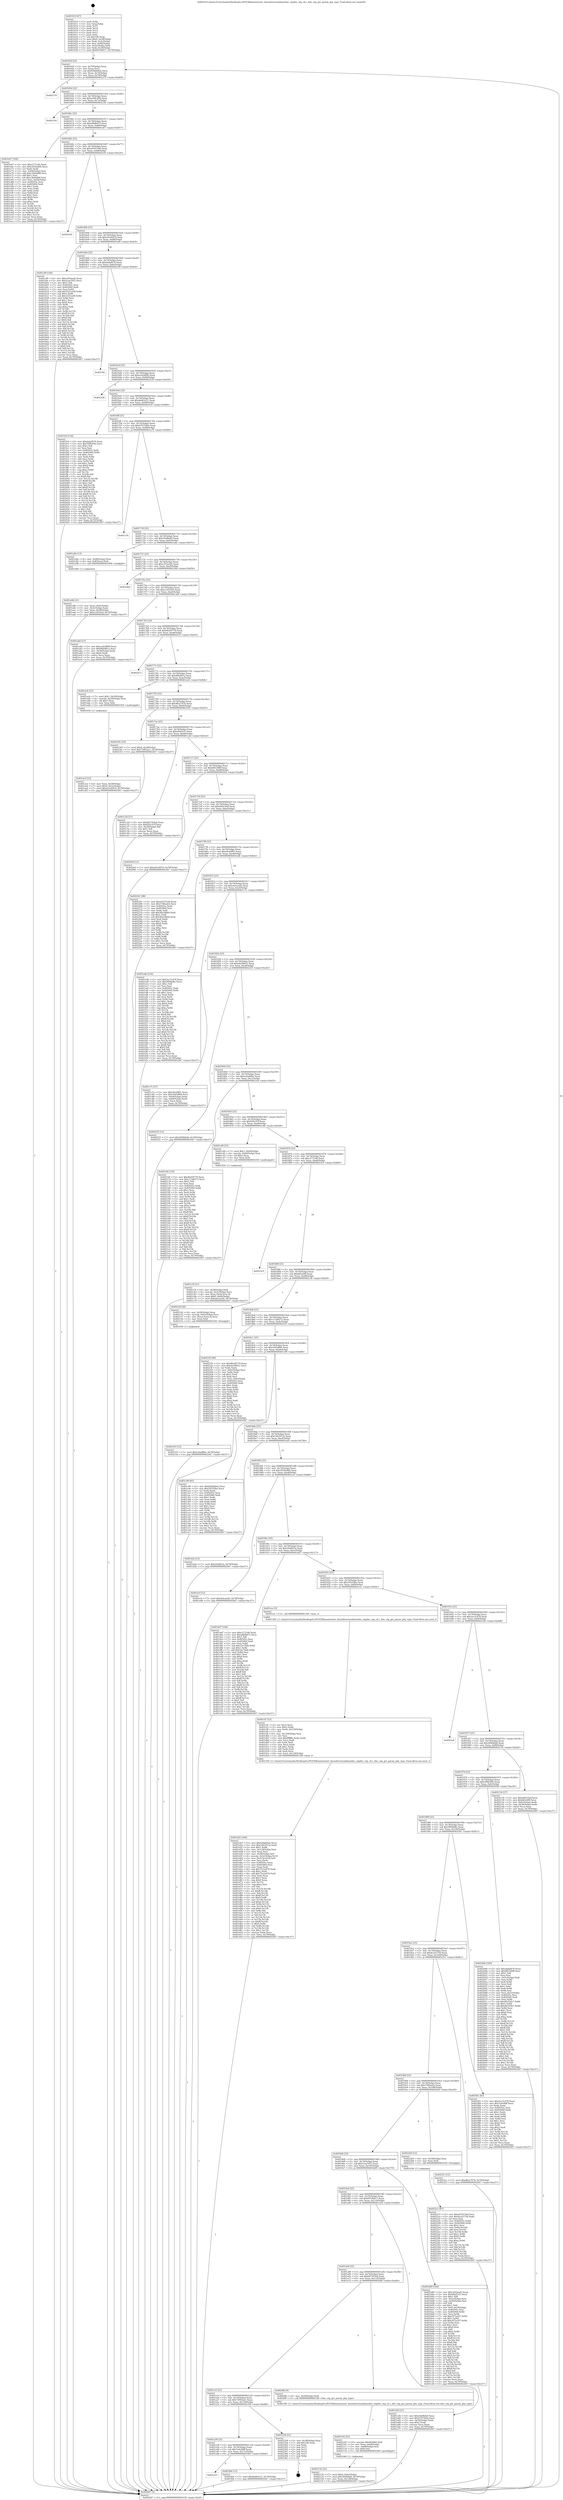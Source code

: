 digraph "0x401610" {
  label = "0x401610 (/mnt/c/Users/mathe/Desktop/tcc/POCII/binaries/extr_linuxdriversusbhostdwc_otgdwc_otg_cil.c_dwc_otg_get_param_phy_type_Final-ollvm.out::main(0))"
  labelloc = "t"
  node[shape=record]

  Entry [label="",width=0.3,height=0.3,shape=circle,fillcolor=black,style=filled]
  "0x40163f" [label="{
     0x40163f [23]\l
     | [instrs]\l
     &nbsp;&nbsp;0x40163f \<+3\>: mov -0x70(%rbp),%eax\l
     &nbsp;&nbsp;0x401642 \<+2\>: mov %eax,%ecx\l
     &nbsp;&nbsp;0x401644 \<+6\>: sub $0x83bb60eb,%ecx\l
     &nbsp;&nbsp;0x40164a \<+3\>: mov %eax,-0x74(%rbp)\l
     &nbsp;&nbsp;0x40164d \<+3\>: mov %ecx,-0x78(%rbp)\l
     &nbsp;&nbsp;0x401650 \<+6\>: je 0000000000402379 \<main+0xd69\>\l
  }"]
  "0x402379" [label="{
     0x402379\l
  }", style=dashed]
  "0x401656" [label="{
     0x401656 [22]\l
     | [instrs]\l
     &nbsp;&nbsp;0x401656 \<+5\>: jmp 000000000040165b \<main+0x4b\>\l
     &nbsp;&nbsp;0x40165b \<+3\>: mov -0x74(%rbp),%eax\l
     &nbsp;&nbsp;0x40165e \<+5\>: sub $0xa2d9c284,%eax\l
     &nbsp;&nbsp;0x401663 \<+3\>: mov %eax,-0x7c(%rbp)\l
     &nbsp;&nbsp;0x401666 \<+6\>: je 0000000000402334 \<main+0xd24\>\l
  }"]
  Exit [label="",width=0.3,height=0.3,shape=circle,fillcolor=black,style=filled,peripheries=2]
  "0x402334" [label="{
     0x402334\l
  }", style=dashed]
  "0x40166c" [label="{
     0x40166c [22]\l
     | [instrs]\l
     &nbsp;&nbsp;0x40166c \<+5\>: jmp 0000000000401671 \<main+0x61\>\l
     &nbsp;&nbsp;0x401671 \<+3\>: mov -0x74(%rbp),%eax\l
     &nbsp;&nbsp;0x401674 \<+5\>: sub $0xa8bfb875,%eax\l
     &nbsp;&nbsp;0x401679 \<+3\>: mov %eax,-0x80(%rbp)\l
     &nbsp;&nbsp;0x40167c \<+6\>: je 0000000000401e67 \<main+0x857\>\l
  }"]
  "0x4022c5" [label="{
     0x4022c5 [87]\l
     | [instrs]\l
     &nbsp;&nbsp;0x4022c5 \<+5\>: mov $0xa919154d,%ecx\l
     &nbsp;&nbsp;0x4022ca \<+5\>: mov $0x4ca55734,%edx\l
     &nbsp;&nbsp;0x4022cf \<+2\>: xor %esi,%esi\l
     &nbsp;&nbsp;0x4022d1 \<+8\>: mov 0x40505c,%r8d\l
     &nbsp;&nbsp;0x4022d9 \<+8\>: mov 0x405060,%r9d\l
     &nbsp;&nbsp;0x4022e1 \<+3\>: sub $0x1,%esi\l
     &nbsp;&nbsp;0x4022e4 \<+3\>: mov %r8d,%r10d\l
     &nbsp;&nbsp;0x4022e7 \<+3\>: add %esi,%r10d\l
     &nbsp;&nbsp;0x4022ea \<+4\>: imul %r10d,%r8d\l
     &nbsp;&nbsp;0x4022ee \<+4\>: and $0x1,%r8d\l
     &nbsp;&nbsp;0x4022f2 \<+4\>: cmp $0x0,%r8d\l
     &nbsp;&nbsp;0x4022f6 \<+4\>: sete %r11b\l
     &nbsp;&nbsp;0x4022fa \<+4\>: cmp $0xa,%r9d\l
     &nbsp;&nbsp;0x4022fe \<+3\>: setl %bl\l
     &nbsp;&nbsp;0x402301 \<+3\>: mov %r11b,%r14b\l
     &nbsp;&nbsp;0x402304 \<+3\>: and %bl,%r14b\l
     &nbsp;&nbsp;0x402307 \<+3\>: xor %bl,%r11b\l
     &nbsp;&nbsp;0x40230a \<+3\>: or %r11b,%r14b\l
     &nbsp;&nbsp;0x40230d \<+4\>: test $0x1,%r14b\l
     &nbsp;&nbsp;0x402311 \<+3\>: cmovne %edx,%ecx\l
     &nbsp;&nbsp;0x402314 \<+3\>: mov %ecx,-0x70(%rbp)\l
     &nbsp;&nbsp;0x402317 \<+5\>: jmp 0000000000402447 \<main+0xe37\>\l
  }"]
  "0x401e67" [label="{
     0x401e67 [104]\l
     | [instrs]\l
     &nbsp;&nbsp;0x401e67 \<+5\>: mov $0xc273140,%eax\l
     &nbsp;&nbsp;0x401e6c \<+5\>: mov $0x2030ad06,%ecx\l
     &nbsp;&nbsp;0x401e71 \<+2\>: xor %edx,%edx\l
     &nbsp;&nbsp;0x401e73 \<+3\>: mov -0x64(%rbp),%esi\l
     &nbsp;&nbsp;0x401e76 \<+6\>: add $0xc3b64d48,%esi\l
     &nbsp;&nbsp;0x401e7c \<+3\>: add $0x1,%esi\l
     &nbsp;&nbsp;0x401e7f \<+6\>: sub $0xc3b64d48,%esi\l
     &nbsp;&nbsp;0x401e85 \<+3\>: mov %esi,-0x64(%rbp)\l
     &nbsp;&nbsp;0x401e88 \<+7\>: mov 0x40505c,%esi\l
     &nbsp;&nbsp;0x401e8f \<+7\>: mov 0x405060,%edi\l
     &nbsp;&nbsp;0x401e96 \<+3\>: sub $0x1,%edx\l
     &nbsp;&nbsp;0x401e99 \<+3\>: mov %esi,%r8d\l
     &nbsp;&nbsp;0x401e9c \<+3\>: add %edx,%r8d\l
     &nbsp;&nbsp;0x401e9f \<+4\>: imul %r8d,%esi\l
     &nbsp;&nbsp;0x401ea3 \<+3\>: and $0x1,%esi\l
     &nbsp;&nbsp;0x401ea6 \<+3\>: cmp $0x0,%esi\l
     &nbsp;&nbsp;0x401ea9 \<+4\>: sete %r9b\l
     &nbsp;&nbsp;0x401ead \<+3\>: cmp $0xa,%edi\l
     &nbsp;&nbsp;0x401eb0 \<+4\>: setl %r10b\l
     &nbsp;&nbsp;0x401eb4 \<+3\>: mov %r9b,%r11b\l
     &nbsp;&nbsp;0x401eb7 \<+3\>: and %r10b,%r11b\l
     &nbsp;&nbsp;0x401eba \<+3\>: xor %r10b,%r9b\l
     &nbsp;&nbsp;0x401ebd \<+3\>: or %r9b,%r11b\l
     &nbsp;&nbsp;0x401ec0 \<+4\>: test $0x1,%r11b\l
     &nbsp;&nbsp;0x401ec4 \<+3\>: cmovne %ecx,%eax\l
     &nbsp;&nbsp;0x401ec7 \<+3\>: mov %eax,-0x70(%rbp)\l
     &nbsp;&nbsp;0x401eca \<+5\>: jmp 0000000000402447 \<main+0xe37\>\l
  }"]
  "0x401682" [label="{
     0x401682 [25]\l
     | [instrs]\l
     &nbsp;&nbsp;0x401682 \<+5\>: jmp 0000000000401687 \<main+0x77\>\l
     &nbsp;&nbsp;0x401687 \<+3\>: mov -0x74(%rbp),%eax\l
     &nbsp;&nbsp;0x40168a \<+5\>: sub $0xa919154d,%eax\l
     &nbsp;&nbsp;0x40168f \<+6\>: mov %eax,-0x84(%rbp)\l
     &nbsp;&nbsp;0x401695 \<+6\>: je 0000000000402434 \<main+0xe24\>\l
  }"]
  "0x402163" [label="{
     0x402163 [12]\l
     | [instrs]\l
     &nbsp;&nbsp;0x402163 \<+7\>: movl $0xecbad8be,-0x70(%rbp)\l
     &nbsp;&nbsp;0x40216a \<+5\>: jmp 0000000000402447 \<main+0xe37\>\l
  }"]
  "0x402434" [label="{
     0x402434\l
  }", style=dashed]
  "0x40169b" [label="{
     0x40169b [25]\l
     | [instrs]\l
     &nbsp;&nbsp;0x40169b \<+5\>: jmp 00000000004016a0 \<main+0x90\>\l
     &nbsp;&nbsp;0x4016a0 \<+3\>: mov -0x74(%rbp),%eax\l
     &nbsp;&nbsp;0x4016a3 \<+5\>: sub $0xa91e6919,%eax\l
     &nbsp;&nbsp;0x4016a8 \<+6\>: mov %eax,-0x88(%rbp)\l
     &nbsp;&nbsp;0x4016ae \<+6\>: je 0000000000401af9 \<main+0x4e9\>\l
  }"]
  "0x40211b" [label="{
     0x40211b [25]\l
     | [instrs]\l
     &nbsp;&nbsp;0x40211b \<+7\>: movl $0x0,-0x6c(%rbp)\l
     &nbsp;&nbsp;0x402122 \<+7\>: movl $0x2f04b0dd,-0x70(%rbp)\l
     &nbsp;&nbsp;0x402129 \<+6\>: mov %eax,-0x128(%rbp)\l
     &nbsp;&nbsp;0x40212f \<+5\>: jmp 0000000000402447 \<main+0xe37\>\l
  }"]
  "0x401af9" [label="{
     0x401af9 [144]\l
     | [instrs]\l
     &nbsp;&nbsp;0x401af9 \<+5\>: mov $0xc203aed2,%eax\l
     &nbsp;&nbsp;0x401afe \<+5\>: mov $0x5caa1952,%ecx\l
     &nbsp;&nbsp;0x401b03 \<+2\>: mov $0x1,%dl\l
     &nbsp;&nbsp;0x401b05 \<+7\>: mov 0x40505c,%esi\l
     &nbsp;&nbsp;0x401b0c \<+7\>: mov 0x405060,%edi\l
     &nbsp;&nbsp;0x401b13 \<+3\>: mov %esi,%r8d\l
     &nbsp;&nbsp;0x401b16 \<+7\>: add $0x3331ee9f,%r8d\l
     &nbsp;&nbsp;0x401b1d \<+4\>: sub $0x1,%r8d\l
     &nbsp;&nbsp;0x401b21 \<+7\>: sub $0x3331ee9f,%r8d\l
     &nbsp;&nbsp;0x401b28 \<+4\>: imul %r8d,%esi\l
     &nbsp;&nbsp;0x401b2c \<+3\>: and $0x1,%esi\l
     &nbsp;&nbsp;0x401b2f \<+3\>: cmp $0x0,%esi\l
     &nbsp;&nbsp;0x401b32 \<+4\>: sete %r9b\l
     &nbsp;&nbsp;0x401b36 \<+3\>: cmp $0xa,%edi\l
     &nbsp;&nbsp;0x401b39 \<+4\>: setl %r10b\l
     &nbsp;&nbsp;0x401b3d \<+3\>: mov %r9b,%r11b\l
     &nbsp;&nbsp;0x401b40 \<+4\>: xor $0xff,%r11b\l
     &nbsp;&nbsp;0x401b44 \<+3\>: mov %r10b,%bl\l
     &nbsp;&nbsp;0x401b47 \<+3\>: xor $0xff,%bl\l
     &nbsp;&nbsp;0x401b4a \<+3\>: xor $0x0,%dl\l
     &nbsp;&nbsp;0x401b4d \<+3\>: mov %r11b,%r14b\l
     &nbsp;&nbsp;0x401b50 \<+4\>: and $0x0,%r14b\l
     &nbsp;&nbsp;0x401b54 \<+3\>: and %dl,%r9b\l
     &nbsp;&nbsp;0x401b57 \<+3\>: mov %bl,%r15b\l
     &nbsp;&nbsp;0x401b5a \<+4\>: and $0x0,%r15b\l
     &nbsp;&nbsp;0x401b5e \<+3\>: and %dl,%r10b\l
     &nbsp;&nbsp;0x401b61 \<+3\>: or %r9b,%r14b\l
     &nbsp;&nbsp;0x401b64 \<+3\>: or %r10b,%r15b\l
     &nbsp;&nbsp;0x401b67 \<+3\>: xor %r15b,%r14b\l
     &nbsp;&nbsp;0x401b6a \<+3\>: or %bl,%r11b\l
     &nbsp;&nbsp;0x401b6d \<+4\>: xor $0xff,%r11b\l
     &nbsp;&nbsp;0x401b71 \<+3\>: or $0x0,%dl\l
     &nbsp;&nbsp;0x401b74 \<+3\>: and %dl,%r11b\l
     &nbsp;&nbsp;0x401b77 \<+3\>: or %r11b,%r14b\l
     &nbsp;&nbsp;0x401b7a \<+4\>: test $0x1,%r14b\l
     &nbsp;&nbsp;0x401b7e \<+3\>: cmovne %ecx,%eax\l
     &nbsp;&nbsp;0x401b81 \<+3\>: mov %eax,-0x70(%rbp)\l
     &nbsp;&nbsp;0x401b84 \<+5\>: jmp 0000000000402447 \<main+0xe37\>\l
  }"]
  "0x4016b4" [label="{
     0x4016b4 [25]\l
     | [instrs]\l
     &nbsp;&nbsp;0x4016b4 \<+5\>: jmp 00000000004016b9 \<main+0xa9\>\l
     &nbsp;&nbsp;0x4016b9 \<+3\>: mov -0x74(%rbp),%eax\l
     &nbsp;&nbsp;0x4016bc \<+5\>: sub $0xabdaf676,%eax\l
     &nbsp;&nbsp;0x4016c1 \<+6\>: mov %eax,-0x8c(%rbp)\l
     &nbsp;&nbsp;0x4016c7 \<+6\>: je 00000000004023f4 \<main+0xde4\>\l
  }"]
  "0x402104" [label="{
     0x402104 [23]\l
     | [instrs]\l
     &nbsp;&nbsp;0x402104 \<+10\>: movabs $0x4030b6,%rdi\l
     &nbsp;&nbsp;0x40210e \<+3\>: mov %eax,-0x68(%rbp)\l
     &nbsp;&nbsp;0x402111 \<+3\>: mov -0x68(%rbp),%esi\l
     &nbsp;&nbsp;0x402114 \<+2\>: mov $0x0,%al\l
     &nbsp;&nbsp;0x402116 \<+5\>: call 0000000000401040 \<printf@plt\>\l
     | [calls]\l
     &nbsp;&nbsp;0x401040 \{1\} (unknown)\l
  }"]
  "0x4023f4" [label="{
     0x4023f4\l
  }", style=dashed]
  "0x4016cd" [label="{
     0x4016cd [25]\l
     | [instrs]\l
     &nbsp;&nbsp;0x4016cd \<+5\>: jmp 00000000004016d2 \<main+0xc2\>\l
     &nbsp;&nbsp;0x4016d2 \<+3\>: mov -0x74(%rbp),%eax\l
     &nbsp;&nbsp;0x4016d5 \<+5\>: sub $0xacd2d899,%eax\l
     &nbsp;&nbsp;0x4016da \<+6\>: mov %eax,-0x90(%rbp)\l
     &nbsp;&nbsp;0x4016e0 \<+6\>: je 0000000000402328 \<main+0xd18\>\l
  }"]
  "0x401a51" [label="{
     0x401a51\l
  }", style=dashed]
  "0x402328" [label="{
     0x402328\l
  }", style=dashed]
  "0x4016e6" [label="{
     0x4016e6 [25]\l
     | [instrs]\l
     &nbsp;&nbsp;0x4016e6 \<+5\>: jmp 00000000004016eb \<main+0xdb\>\l
     &nbsp;&nbsp;0x4016eb \<+3\>: mov -0x74(%rbp),%eax\l
     &nbsp;&nbsp;0x4016ee \<+5\>: sub $0xb6d43c21,%eax\l
     &nbsp;&nbsp;0x4016f3 \<+6\>: mov %eax,-0x94(%rbp)\l
     &nbsp;&nbsp;0x4016f9 \<+6\>: je 0000000000401fc0 \<main+0x9b0\>\l
  }"]
  "0x401fb4" [label="{
     0x401fb4 [12]\l
     | [instrs]\l
     &nbsp;&nbsp;0x401fb4 \<+7\>: movl $0xb6d43c21,-0x70(%rbp)\l
     &nbsp;&nbsp;0x401fbb \<+5\>: jmp 0000000000402447 \<main+0xe37\>\l
  }"]
  "0x401fc0" [label="{
     0x401fc0 [134]\l
     | [instrs]\l
     &nbsp;&nbsp;0x401fc0 \<+5\>: mov $0xabdaf676,%eax\l
     &nbsp;&nbsp;0x401fc5 \<+5\>: mov $0x34f8c09e,%ecx\l
     &nbsp;&nbsp;0x401fca \<+2\>: mov $0x1,%dl\l
     &nbsp;&nbsp;0x401fcc \<+2\>: xor %esi,%esi\l
     &nbsp;&nbsp;0x401fce \<+7\>: mov 0x40505c,%edi\l
     &nbsp;&nbsp;0x401fd5 \<+8\>: mov 0x405060,%r8d\l
     &nbsp;&nbsp;0x401fdd \<+3\>: sub $0x1,%esi\l
     &nbsp;&nbsp;0x401fe0 \<+3\>: mov %edi,%r9d\l
     &nbsp;&nbsp;0x401fe3 \<+3\>: add %esi,%r9d\l
     &nbsp;&nbsp;0x401fe6 \<+4\>: imul %r9d,%edi\l
     &nbsp;&nbsp;0x401fea \<+3\>: and $0x1,%edi\l
     &nbsp;&nbsp;0x401fed \<+3\>: cmp $0x0,%edi\l
     &nbsp;&nbsp;0x401ff0 \<+4\>: sete %r10b\l
     &nbsp;&nbsp;0x401ff4 \<+4\>: cmp $0xa,%r8d\l
     &nbsp;&nbsp;0x401ff8 \<+4\>: setl %r11b\l
     &nbsp;&nbsp;0x401ffc \<+3\>: mov %r10b,%bl\l
     &nbsp;&nbsp;0x401fff \<+3\>: xor $0xff,%bl\l
     &nbsp;&nbsp;0x402002 \<+3\>: mov %r11b,%r14b\l
     &nbsp;&nbsp;0x402005 \<+4\>: xor $0xff,%r14b\l
     &nbsp;&nbsp;0x402009 \<+3\>: xor $0x1,%dl\l
     &nbsp;&nbsp;0x40200c \<+3\>: mov %bl,%r15b\l
     &nbsp;&nbsp;0x40200f \<+4\>: and $0xff,%r15b\l
     &nbsp;&nbsp;0x402013 \<+3\>: and %dl,%r10b\l
     &nbsp;&nbsp;0x402016 \<+3\>: mov %r14b,%r12b\l
     &nbsp;&nbsp;0x402019 \<+4\>: and $0xff,%r12b\l
     &nbsp;&nbsp;0x40201d \<+3\>: and %dl,%r11b\l
     &nbsp;&nbsp;0x402020 \<+3\>: or %r10b,%r15b\l
     &nbsp;&nbsp;0x402023 \<+3\>: or %r11b,%r12b\l
     &nbsp;&nbsp;0x402026 \<+3\>: xor %r12b,%r15b\l
     &nbsp;&nbsp;0x402029 \<+3\>: or %r14b,%bl\l
     &nbsp;&nbsp;0x40202c \<+3\>: xor $0xff,%bl\l
     &nbsp;&nbsp;0x40202f \<+3\>: or $0x1,%dl\l
     &nbsp;&nbsp;0x402032 \<+2\>: and %dl,%bl\l
     &nbsp;&nbsp;0x402034 \<+3\>: or %bl,%r15b\l
     &nbsp;&nbsp;0x402037 \<+4\>: test $0x1,%r15b\l
     &nbsp;&nbsp;0x40203b \<+3\>: cmovne %ecx,%eax\l
     &nbsp;&nbsp;0x40203e \<+3\>: mov %eax,-0x70(%rbp)\l
     &nbsp;&nbsp;0x402041 \<+5\>: jmp 0000000000402447 \<main+0xe37\>\l
  }"]
  "0x4016ff" [label="{
     0x4016ff [25]\l
     | [instrs]\l
     &nbsp;&nbsp;0x4016ff \<+5\>: jmp 0000000000401704 \<main+0xf4\>\l
     &nbsp;&nbsp;0x401704 \<+3\>: mov -0x74(%rbp),%eax\l
     &nbsp;&nbsp;0x401707 \<+5\>: sub $0xb707560e,%eax\l
     &nbsp;&nbsp;0x40170c \<+6\>: mov %eax,-0x98(%rbp)\l
     &nbsp;&nbsp;0x401712 \<+6\>: je 0000000000401a76 \<main+0x466\>\l
  }"]
  "0x401a38" [label="{
     0x401a38 [25]\l
     | [instrs]\l
     &nbsp;&nbsp;0x401a38 \<+5\>: jmp 0000000000401a3d \<main+0x42d\>\l
     &nbsp;&nbsp;0x401a3d \<+3\>: mov -0x74(%rbp),%eax\l
     &nbsp;&nbsp;0x401a40 \<+5\>: sub $0x7edc06ff,%eax\l
     &nbsp;&nbsp;0x401a45 \<+6\>: mov %eax,-0x11c(%rbp)\l
     &nbsp;&nbsp;0x401a4b \<+6\>: je 0000000000401fb4 \<main+0x9a4\>\l
  }"]
  "0x401a76" [label="{
     0x401a76\l
  }", style=dashed]
  "0x401718" [label="{
     0x401718 [25]\l
     | [instrs]\l
     &nbsp;&nbsp;0x401718 \<+5\>: jmp 000000000040171d \<main+0x10d\>\l
     &nbsp;&nbsp;0x40171d \<+3\>: mov -0x74(%rbp),%eax\l
     &nbsp;&nbsp;0x401720 \<+5\>: sub $0xc0a98eb0,%eax\l
     &nbsp;&nbsp;0x401725 \<+6\>: mov %eax,-0x9c(%rbp)\l
     &nbsp;&nbsp;0x40172b \<+6\>: je 0000000000401a8e \<main+0x47e\>\l
  }"]
  "0x402358" [label="{
     0x402358 [21]\l
     | [instrs]\l
     &nbsp;&nbsp;0x402358 \<+3\>: mov -0x38(%rbp),%eax\l
     &nbsp;&nbsp;0x40235b \<+7\>: add $0x108,%rsp\l
     &nbsp;&nbsp;0x402362 \<+1\>: pop %rbx\l
     &nbsp;&nbsp;0x402363 \<+2\>: pop %r12\l
     &nbsp;&nbsp;0x402365 \<+2\>: pop %r13\l
     &nbsp;&nbsp;0x402367 \<+2\>: pop %r14\l
     &nbsp;&nbsp;0x402369 \<+2\>: pop %r15\l
     &nbsp;&nbsp;0x40236b \<+1\>: pop %rbp\l
     &nbsp;&nbsp;0x40236c \<+1\>: ret\l
  }"]
  "0x401a8e" [label="{
     0x401a8e [13]\l
     | [instrs]\l
     &nbsp;&nbsp;0x401a8e \<+4\>: mov -0x48(%rbp),%rax\l
     &nbsp;&nbsp;0x401a92 \<+4\>: mov 0x8(%rax),%rdi\l
     &nbsp;&nbsp;0x401a96 \<+5\>: call 0000000000401060 \<atoi@plt\>\l
     | [calls]\l
     &nbsp;&nbsp;0x401060 \{1\} (unknown)\l
  }"]
  "0x401731" [label="{
     0x401731 [25]\l
     | [instrs]\l
     &nbsp;&nbsp;0x401731 \<+5\>: jmp 0000000000401736 \<main+0x126\>\l
     &nbsp;&nbsp;0x401736 \<+3\>: mov -0x74(%rbp),%eax\l
     &nbsp;&nbsp;0x401739 \<+5\>: sub $0xc203aed2,%eax\l
     &nbsp;&nbsp;0x40173e \<+6\>: mov %eax,-0xa0(%rbp)\l
     &nbsp;&nbsp;0x401744 \<+6\>: je 000000000040236d \<main+0xd5d\>\l
  }"]
  "0x401a1f" [label="{
     0x401a1f [25]\l
     | [instrs]\l
     &nbsp;&nbsp;0x401a1f \<+5\>: jmp 0000000000401a24 \<main+0x414\>\l
     &nbsp;&nbsp;0x401a24 \<+3\>: mov -0x74(%rbp),%eax\l
     &nbsp;&nbsp;0x401a27 \<+5\>: sub $0x72993ae1,%eax\l
     &nbsp;&nbsp;0x401a2c \<+6\>: mov %eax,-0x118(%rbp)\l
     &nbsp;&nbsp;0x401a32 \<+6\>: je 0000000000402358 \<main+0xd48\>\l
  }"]
  "0x40236d" [label="{
     0x40236d\l
  }", style=dashed]
  "0x40174a" [label="{
     0x40174a [25]\l
     | [instrs]\l
     &nbsp;&nbsp;0x40174a \<+5\>: jmp 000000000040174f \<main+0x13f\>\l
     &nbsp;&nbsp;0x40174f \<+3\>: mov -0x74(%rbp),%eax\l
     &nbsp;&nbsp;0x401752 \<+5\>: sub $0xcc201bc6,%eax\l
     &nbsp;&nbsp;0x401757 \<+6\>: mov %eax,-0xa4(%rbp)\l
     &nbsp;&nbsp;0x40175d \<+6\>: je 0000000000401ab0 \<main+0x4a0\>\l
  }"]
  "0x4020fb" [label="{
     0x4020fb [9]\l
     | [instrs]\l
     &nbsp;&nbsp;0x4020fb \<+4\>: mov -0x58(%rbp),%rdi\l
     &nbsp;&nbsp;0x4020ff \<+5\>: call 00000000004015f0 \<dwc_otg_get_param_phy_type\>\l
     | [calls]\l
     &nbsp;&nbsp;0x4015f0 \{1\} (/mnt/c/Users/mathe/Desktop/tcc/POCII/binaries/extr_linuxdriversusbhostdwc_otgdwc_otg_cil.c_dwc_otg_get_param_phy_type_Final-ollvm.out::dwc_otg_get_param_phy_type)\l
  }"]
  "0x401ab0" [label="{
     0x401ab0 [27]\l
     | [instrs]\l
     &nbsp;&nbsp;0x401ab0 \<+5\>: mov $0xacd2d899,%eax\l
     &nbsp;&nbsp;0x401ab5 \<+5\>: mov $0xd6fe861a,%ecx\l
     &nbsp;&nbsp;0x401aba \<+3\>: mov -0x30(%rbp),%edx\l
     &nbsp;&nbsp;0x401abd \<+3\>: cmp $0x0,%edx\l
     &nbsp;&nbsp;0x401ac0 \<+3\>: cmove %ecx,%eax\l
     &nbsp;&nbsp;0x401ac3 \<+3\>: mov %eax,-0x70(%rbp)\l
     &nbsp;&nbsp;0x401ac6 \<+5\>: jmp 0000000000402447 \<main+0xe37\>\l
  }"]
  "0x401763" [label="{
     0x401763 [25]\l
     | [instrs]\l
     &nbsp;&nbsp;0x401763 \<+5\>: jmp 0000000000401768 \<main+0x158\>\l
     &nbsp;&nbsp;0x401768 \<+3\>: mov -0x74(%rbp),%eax\l
     &nbsp;&nbsp;0x40176b \<+5\>: sub $0xd6e04779,%eax\l
     &nbsp;&nbsp;0x401770 \<+6\>: mov %eax,-0xa8(%rbp)\l
     &nbsp;&nbsp;0x401776 \<+6\>: je 0000000000402415 \<main+0xe05\>\l
  }"]
  "0x401d25" [label="{
     0x401d25 [166]\l
     | [instrs]\l
     &nbsp;&nbsp;0x401d25 \<+5\>: mov $0x83bb60eb,%ecx\l
     &nbsp;&nbsp;0x401d2a \<+5\>: mov $0x16b5913e,%edx\l
     &nbsp;&nbsp;0x401d2f \<+3\>: mov $0x1,%r8b\l
     &nbsp;&nbsp;0x401d32 \<+6\>: mov -0x124(%rbp),%esi\l
     &nbsp;&nbsp;0x401d38 \<+3\>: imul %eax,%esi\l
     &nbsp;&nbsp;0x401d3b \<+4\>: mov -0x58(%rbp),%r9\l
     &nbsp;&nbsp;0x401d3f \<+4\>: movslq -0x5c(%rbp),%r10\l
     &nbsp;&nbsp;0x401d43 \<+4\>: mov (%r9,%r10,8),%r9\l
     &nbsp;&nbsp;0x401d47 \<+3\>: mov %esi,(%r9)\l
     &nbsp;&nbsp;0x401d4a \<+7\>: mov 0x40505c,%eax\l
     &nbsp;&nbsp;0x401d51 \<+7\>: mov 0x405060,%esi\l
     &nbsp;&nbsp;0x401d58 \<+2\>: mov %eax,%edi\l
     &nbsp;&nbsp;0x401d5a \<+6\>: sub $0x75c2a076,%edi\l
     &nbsp;&nbsp;0x401d60 \<+3\>: sub $0x1,%edi\l
     &nbsp;&nbsp;0x401d63 \<+6\>: add $0x75c2a076,%edi\l
     &nbsp;&nbsp;0x401d69 \<+3\>: imul %edi,%eax\l
     &nbsp;&nbsp;0x401d6c \<+3\>: and $0x1,%eax\l
     &nbsp;&nbsp;0x401d6f \<+3\>: cmp $0x0,%eax\l
     &nbsp;&nbsp;0x401d72 \<+4\>: sete %r11b\l
     &nbsp;&nbsp;0x401d76 \<+3\>: cmp $0xa,%esi\l
     &nbsp;&nbsp;0x401d79 \<+3\>: setl %bl\l
     &nbsp;&nbsp;0x401d7c \<+3\>: mov %r11b,%r14b\l
     &nbsp;&nbsp;0x401d7f \<+4\>: xor $0xff,%r14b\l
     &nbsp;&nbsp;0x401d83 \<+3\>: mov %bl,%r15b\l
     &nbsp;&nbsp;0x401d86 \<+4\>: xor $0xff,%r15b\l
     &nbsp;&nbsp;0x401d8a \<+4\>: xor $0x0,%r8b\l
     &nbsp;&nbsp;0x401d8e \<+3\>: mov %r14b,%r12b\l
     &nbsp;&nbsp;0x401d91 \<+4\>: and $0x0,%r12b\l
     &nbsp;&nbsp;0x401d95 \<+3\>: and %r8b,%r11b\l
     &nbsp;&nbsp;0x401d98 \<+3\>: mov %r15b,%r13b\l
     &nbsp;&nbsp;0x401d9b \<+4\>: and $0x0,%r13b\l
     &nbsp;&nbsp;0x401d9f \<+3\>: and %r8b,%bl\l
     &nbsp;&nbsp;0x401da2 \<+3\>: or %r11b,%r12b\l
     &nbsp;&nbsp;0x401da5 \<+3\>: or %bl,%r13b\l
     &nbsp;&nbsp;0x401da8 \<+3\>: xor %r13b,%r12b\l
     &nbsp;&nbsp;0x401dab \<+3\>: or %r15b,%r14b\l
     &nbsp;&nbsp;0x401dae \<+4\>: xor $0xff,%r14b\l
     &nbsp;&nbsp;0x401db2 \<+4\>: or $0x0,%r8b\l
     &nbsp;&nbsp;0x401db6 \<+3\>: and %r8b,%r14b\l
     &nbsp;&nbsp;0x401db9 \<+3\>: or %r14b,%r12b\l
     &nbsp;&nbsp;0x401dbc \<+4\>: test $0x1,%r12b\l
     &nbsp;&nbsp;0x401dc0 \<+3\>: cmovne %edx,%ecx\l
     &nbsp;&nbsp;0x401dc3 \<+3\>: mov %ecx,-0x70(%rbp)\l
     &nbsp;&nbsp;0x401dc6 \<+5\>: jmp 0000000000402447 \<main+0xe37\>\l
  }"]
  "0x402415" [label="{
     0x402415\l
  }", style=dashed]
  "0x40177c" [label="{
     0x40177c [25]\l
     | [instrs]\l
     &nbsp;&nbsp;0x40177c \<+5\>: jmp 0000000000401781 \<main+0x171\>\l
     &nbsp;&nbsp;0x401781 \<+3\>: mov -0x74(%rbp),%eax\l
     &nbsp;&nbsp;0x401784 \<+5\>: sub $0xd6fe861a,%eax\l
     &nbsp;&nbsp;0x401789 \<+6\>: mov %eax,-0xac(%rbp)\l
     &nbsp;&nbsp;0x40178f \<+6\>: je 0000000000401acb \<main+0x4bb\>\l
  }"]
  "0x401cf1" [label="{
     0x401cf1 [52]\l
     | [instrs]\l
     &nbsp;&nbsp;0x401cf1 \<+2\>: xor %ecx,%ecx\l
     &nbsp;&nbsp;0x401cf3 \<+5\>: mov $0x2,%edx\l
     &nbsp;&nbsp;0x401cf8 \<+6\>: mov %edx,-0x120(%rbp)\l
     &nbsp;&nbsp;0x401cfe \<+1\>: cltd\l
     &nbsp;&nbsp;0x401cff \<+6\>: mov -0x120(%rbp),%esi\l
     &nbsp;&nbsp;0x401d05 \<+2\>: idiv %esi\l
     &nbsp;&nbsp;0x401d07 \<+6\>: imul $0xfffffffe,%edx,%edx\l
     &nbsp;&nbsp;0x401d0d \<+2\>: mov %ecx,%edi\l
     &nbsp;&nbsp;0x401d0f \<+2\>: sub %edx,%edi\l
     &nbsp;&nbsp;0x401d11 \<+2\>: mov %ecx,%edx\l
     &nbsp;&nbsp;0x401d13 \<+3\>: sub $0x1,%edx\l
     &nbsp;&nbsp;0x401d16 \<+2\>: add %edx,%edi\l
     &nbsp;&nbsp;0x401d18 \<+2\>: sub %edi,%ecx\l
     &nbsp;&nbsp;0x401d1a \<+6\>: mov %ecx,-0x124(%rbp)\l
     &nbsp;&nbsp;0x401d20 \<+5\>: call 0000000000401160 \<next_i\>\l
     | [calls]\l
     &nbsp;&nbsp;0x401160 \{1\} (/mnt/c/Users/mathe/Desktop/tcc/POCII/binaries/extr_linuxdriversusbhostdwc_otgdwc_otg_cil.c_dwc_otg_get_param_phy_type_Final-ollvm.out::next_i)\l
  }"]
  "0x401acb" [label="{
     0x401acb [23]\l
     | [instrs]\l
     &nbsp;&nbsp;0x401acb \<+7\>: movl $0x1,-0x50(%rbp)\l
     &nbsp;&nbsp;0x401ad2 \<+4\>: movslq -0x50(%rbp),%rax\l
     &nbsp;&nbsp;0x401ad6 \<+4\>: shl $0x3,%rax\l
     &nbsp;&nbsp;0x401ada \<+3\>: mov %rax,%rdi\l
     &nbsp;&nbsp;0x401add \<+5\>: call 0000000000401050 \<malloc@plt\>\l
     | [calls]\l
     &nbsp;&nbsp;0x401050 \{1\} (unknown)\l
  }"]
  "0x401795" [label="{
     0x401795 [25]\l
     | [instrs]\l
     &nbsp;&nbsp;0x401795 \<+5\>: jmp 000000000040179a \<main+0x18a\>\l
     &nbsp;&nbsp;0x40179a \<+3\>: mov -0x74(%rbp),%eax\l
     &nbsp;&nbsp;0x40179d \<+5\>: sub $0xd8a2767b,%eax\l
     &nbsp;&nbsp;0x4017a2 \<+6\>: mov %eax,-0xb0(%rbp)\l
     &nbsp;&nbsp;0x4017a8 \<+6\>: je 0000000000402345 \<main+0xd35\>\l
  }"]
  "0x401c5f" [label="{
     0x401c5f [31]\l
     | [instrs]\l
     &nbsp;&nbsp;0x401c5f \<+4\>: mov -0x58(%rbp),%rdi\l
     &nbsp;&nbsp;0x401c63 \<+4\>: movslq -0x5c(%rbp),%rcx\l
     &nbsp;&nbsp;0x401c67 \<+4\>: mov %rax,(%rdi,%rcx,8)\l
     &nbsp;&nbsp;0x401c6b \<+7\>: movl $0x0,-0x64(%rbp)\l
     &nbsp;&nbsp;0x401c72 \<+7\>: movl $0xeb2caed2,-0x70(%rbp)\l
     &nbsp;&nbsp;0x401c79 \<+5\>: jmp 0000000000402447 \<main+0xe37\>\l
  }"]
  "0x402345" [label="{
     0x402345 [19]\l
     | [instrs]\l
     &nbsp;&nbsp;0x402345 \<+7\>: movl $0x0,-0x38(%rbp)\l
     &nbsp;&nbsp;0x40234c \<+7\>: movl $0x72993ae1,-0x70(%rbp)\l
     &nbsp;&nbsp;0x402353 \<+5\>: jmp 0000000000402447 \<main+0xe37\>\l
  }"]
  "0x4017ae" [label="{
     0x4017ae [25]\l
     | [instrs]\l
     &nbsp;&nbsp;0x4017ae \<+5\>: jmp 00000000004017b3 \<main+0x1a3\>\l
     &nbsp;&nbsp;0x4017b3 \<+3\>: mov -0x74(%rbp),%eax\l
     &nbsp;&nbsp;0x4017b6 \<+5\>: sub $0xd9af21f1,%eax\l
     &nbsp;&nbsp;0x4017bb \<+6\>: mov %eax,-0xb4(%rbp)\l
     &nbsp;&nbsp;0x4017c1 \<+6\>: je 0000000000401c2d \<main+0x61d\>\l
  }"]
  "0x401ae2" [label="{
     0x401ae2 [23]\l
     | [instrs]\l
     &nbsp;&nbsp;0x401ae2 \<+4\>: mov %rax,-0x58(%rbp)\l
     &nbsp;&nbsp;0x401ae6 \<+7\>: movl $0x0,-0x5c(%rbp)\l
     &nbsp;&nbsp;0x401aed \<+7\>: movl $0xa91e6919,-0x70(%rbp)\l
     &nbsp;&nbsp;0x401af4 \<+5\>: jmp 0000000000402447 \<main+0xe37\>\l
  }"]
  "0x401c2d" [label="{
     0x401c2d [27]\l
     | [instrs]\l
     &nbsp;&nbsp;0x401c2d \<+5\>: mov $0x6d7393ab,%eax\l
     &nbsp;&nbsp;0x401c32 \<+5\>: mov $0xf2f2c97f,%ecx\l
     &nbsp;&nbsp;0x401c37 \<+3\>: mov -0x29(%rbp),%dl\l
     &nbsp;&nbsp;0x401c3a \<+3\>: test $0x1,%dl\l
     &nbsp;&nbsp;0x401c3d \<+3\>: cmovne %ecx,%eax\l
     &nbsp;&nbsp;0x401c40 \<+3\>: mov %eax,-0x70(%rbp)\l
     &nbsp;&nbsp;0x401c43 \<+5\>: jmp 0000000000402447 \<main+0xe37\>\l
  }"]
  "0x4017c7" [label="{
     0x4017c7 [25]\l
     | [instrs]\l
     &nbsp;&nbsp;0x4017c7 \<+5\>: jmp 00000000004017cc \<main+0x1bc\>\l
     &nbsp;&nbsp;0x4017cc \<+3\>: mov -0x74(%rbp),%eax\l
     &nbsp;&nbsp;0x4017cf \<+5\>: sub $0xdf45588f,%eax\l
     &nbsp;&nbsp;0x4017d4 \<+6\>: mov %eax,-0xb8(%rbp)\l
     &nbsp;&nbsp;0x4017da \<+6\>: je 00000000004020ef \<main+0xadf\>\l
  }"]
  "0x401a9b" [label="{
     0x401a9b [21]\l
     | [instrs]\l
     &nbsp;&nbsp;0x401a9b \<+3\>: mov %eax,-0x4c(%rbp)\l
     &nbsp;&nbsp;0x401a9e \<+3\>: mov -0x4c(%rbp),%eax\l
     &nbsp;&nbsp;0x401aa1 \<+3\>: mov %eax,-0x30(%rbp)\l
     &nbsp;&nbsp;0x401aa4 \<+7\>: movl $0xcc201bc6,-0x70(%rbp)\l
     &nbsp;&nbsp;0x401aab \<+5\>: jmp 0000000000402447 \<main+0xe37\>\l
  }"]
  "0x4020ef" [label="{
     0x4020ef [12]\l
     | [instrs]\l
     &nbsp;&nbsp;0x4020ef \<+7\>: movl $0xa91e6919,-0x70(%rbp)\l
     &nbsp;&nbsp;0x4020f6 \<+5\>: jmp 0000000000402447 \<main+0xe37\>\l
  }"]
  "0x4017e0" [label="{
     0x4017e0 [25]\l
     | [instrs]\l
     &nbsp;&nbsp;0x4017e0 \<+5\>: jmp 00000000004017e5 \<main+0x1d5\>\l
     &nbsp;&nbsp;0x4017e5 \<+3\>: mov -0x74(%rbp),%eax\l
     &nbsp;&nbsp;0x4017e8 \<+5\>: sub $0xe60216af,%eax\l
     &nbsp;&nbsp;0x4017ed \<+6\>: mov %eax,-0xbc(%rbp)\l
     &nbsp;&nbsp;0x4017f3 \<+6\>: je 0000000000402261 \<main+0xc51\>\l
  }"]
  "0x401610" [label="{
     0x401610 [47]\l
     | [instrs]\l
     &nbsp;&nbsp;0x401610 \<+1\>: push %rbp\l
     &nbsp;&nbsp;0x401611 \<+3\>: mov %rsp,%rbp\l
     &nbsp;&nbsp;0x401614 \<+2\>: push %r15\l
     &nbsp;&nbsp;0x401616 \<+2\>: push %r14\l
     &nbsp;&nbsp;0x401618 \<+2\>: push %r13\l
     &nbsp;&nbsp;0x40161a \<+2\>: push %r12\l
     &nbsp;&nbsp;0x40161c \<+1\>: push %rbx\l
     &nbsp;&nbsp;0x40161d \<+7\>: sub $0x108,%rsp\l
     &nbsp;&nbsp;0x401624 \<+7\>: movl $0x0,-0x38(%rbp)\l
     &nbsp;&nbsp;0x40162b \<+3\>: mov %edi,-0x3c(%rbp)\l
     &nbsp;&nbsp;0x40162e \<+4\>: mov %rsi,-0x48(%rbp)\l
     &nbsp;&nbsp;0x401632 \<+3\>: mov -0x3c(%rbp),%edi\l
     &nbsp;&nbsp;0x401635 \<+3\>: mov %edi,-0x34(%rbp)\l
     &nbsp;&nbsp;0x401638 \<+7\>: movl $0x6910b617,-0x70(%rbp)\l
  }"]
  "0x402261" [label="{
     0x402261 [88]\l
     | [instrs]\l
     &nbsp;&nbsp;0x402261 \<+5\>: mov $0xa919154d,%eax\l
     &nbsp;&nbsp;0x402266 \<+5\>: mov $0x5786adcb,%ecx\l
     &nbsp;&nbsp;0x40226b \<+7\>: mov 0x40505c,%edx\l
     &nbsp;&nbsp;0x402272 \<+7\>: mov 0x405060,%esi\l
     &nbsp;&nbsp;0x402279 \<+2\>: mov %edx,%edi\l
     &nbsp;&nbsp;0x40227b \<+6\>: add $0x58e2dbb9,%edi\l
     &nbsp;&nbsp;0x402281 \<+3\>: sub $0x1,%edi\l
     &nbsp;&nbsp;0x402284 \<+6\>: sub $0x58e2dbb9,%edi\l
     &nbsp;&nbsp;0x40228a \<+3\>: imul %edi,%edx\l
     &nbsp;&nbsp;0x40228d \<+3\>: and $0x1,%edx\l
     &nbsp;&nbsp;0x402290 \<+3\>: cmp $0x0,%edx\l
     &nbsp;&nbsp;0x402293 \<+4\>: sete %r8b\l
     &nbsp;&nbsp;0x402297 \<+3\>: cmp $0xa,%esi\l
     &nbsp;&nbsp;0x40229a \<+4\>: setl %r9b\l
     &nbsp;&nbsp;0x40229e \<+3\>: mov %r8b,%r10b\l
     &nbsp;&nbsp;0x4022a1 \<+3\>: and %r9b,%r10b\l
     &nbsp;&nbsp;0x4022a4 \<+3\>: xor %r9b,%r8b\l
     &nbsp;&nbsp;0x4022a7 \<+3\>: or %r8b,%r10b\l
     &nbsp;&nbsp;0x4022aa \<+4\>: test $0x1,%r10b\l
     &nbsp;&nbsp;0x4022ae \<+3\>: cmovne %ecx,%eax\l
     &nbsp;&nbsp;0x4022b1 \<+3\>: mov %eax,-0x70(%rbp)\l
     &nbsp;&nbsp;0x4022b4 \<+5\>: jmp 0000000000402447 \<main+0xe37\>\l
  }"]
  "0x4017f9" [label="{
     0x4017f9 [25]\l
     | [instrs]\l
     &nbsp;&nbsp;0x4017f9 \<+5\>: jmp 00000000004017fe \<main+0x1ee\>\l
     &nbsp;&nbsp;0x4017fe \<+3\>: mov -0x74(%rbp),%eax\l
     &nbsp;&nbsp;0x401801 \<+5\>: sub $0xe8ca0f01,%eax\l
     &nbsp;&nbsp;0x401806 \<+6\>: mov %eax,-0xc0(%rbp)\l
     &nbsp;&nbsp;0x40180c \<+6\>: je 0000000000401edb \<main+0x8cb\>\l
  }"]
  "0x402447" [label="{
     0x402447 [5]\l
     | [instrs]\l
     &nbsp;&nbsp;0x402447 \<+5\>: jmp 000000000040163f \<main+0x2f\>\l
  }"]
  "0x401edb" [label="{
     0x401edb [134]\l
     | [instrs]\l
     &nbsp;&nbsp;0x401edb \<+5\>: mov $0x2ec31d78,%eax\l
     &nbsp;&nbsp;0x401ee0 \<+5\>: mov $0x3f044d6c,%ecx\l
     &nbsp;&nbsp;0x401ee5 \<+2\>: mov $0x1,%dl\l
     &nbsp;&nbsp;0x401ee7 \<+2\>: xor %esi,%esi\l
     &nbsp;&nbsp;0x401ee9 \<+7\>: mov 0x40505c,%edi\l
     &nbsp;&nbsp;0x401ef0 \<+8\>: mov 0x405060,%r8d\l
     &nbsp;&nbsp;0x401ef8 \<+3\>: sub $0x1,%esi\l
     &nbsp;&nbsp;0x401efb \<+3\>: mov %edi,%r9d\l
     &nbsp;&nbsp;0x401efe \<+3\>: add %esi,%r9d\l
     &nbsp;&nbsp;0x401f01 \<+4\>: imul %r9d,%edi\l
     &nbsp;&nbsp;0x401f05 \<+3\>: and $0x1,%edi\l
     &nbsp;&nbsp;0x401f08 \<+3\>: cmp $0x0,%edi\l
     &nbsp;&nbsp;0x401f0b \<+4\>: sete %r10b\l
     &nbsp;&nbsp;0x401f0f \<+4\>: cmp $0xa,%r8d\l
     &nbsp;&nbsp;0x401f13 \<+4\>: setl %r11b\l
     &nbsp;&nbsp;0x401f17 \<+3\>: mov %r10b,%bl\l
     &nbsp;&nbsp;0x401f1a \<+3\>: xor $0xff,%bl\l
     &nbsp;&nbsp;0x401f1d \<+3\>: mov %r11b,%r14b\l
     &nbsp;&nbsp;0x401f20 \<+4\>: xor $0xff,%r14b\l
     &nbsp;&nbsp;0x401f24 \<+3\>: xor $0x0,%dl\l
     &nbsp;&nbsp;0x401f27 \<+3\>: mov %bl,%r15b\l
     &nbsp;&nbsp;0x401f2a \<+4\>: and $0x0,%r15b\l
     &nbsp;&nbsp;0x401f2e \<+3\>: and %dl,%r10b\l
     &nbsp;&nbsp;0x401f31 \<+3\>: mov %r14b,%r12b\l
     &nbsp;&nbsp;0x401f34 \<+4\>: and $0x0,%r12b\l
     &nbsp;&nbsp;0x401f38 \<+3\>: and %dl,%r11b\l
     &nbsp;&nbsp;0x401f3b \<+3\>: or %r10b,%r15b\l
     &nbsp;&nbsp;0x401f3e \<+3\>: or %r11b,%r12b\l
     &nbsp;&nbsp;0x401f41 \<+3\>: xor %r12b,%r15b\l
     &nbsp;&nbsp;0x401f44 \<+3\>: or %r14b,%bl\l
     &nbsp;&nbsp;0x401f47 \<+3\>: xor $0xff,%bl\l
     &nbsp;&nbsp;0x401f4a \<+3\>: or $0x0,%dl\l
     &nbsp;&nbsp;0x401f4d \<+2\>: and %dl,%bl\l
     &nbsp;&nbsp;0x401f4f \<+3\>: or %bl,%r15b\l
     &nbsp;&nbsp;0x401f52 \<+4\>: test $0x1,%r15b\l
     &nbsp;&nbsp;0x401f56 \<+3\>: cmovne %ecx,%eax\l
     &nbsp;&nbsp;0x401f59 \<+3\>: mov %eax,-0x70(%rbp)\l
     &nbsp;&nbsp;0x401f5c \<+5\>: jmp 0000000000402447 \<main+0xe37\>\l
  }"]
  "0x401812" [label="{
     0x401812 [25]\l
     | [instrs]\l
     &nbsp;&nbsp;0x401812 \<+5\>: jmp 0000000000401817 \<main+0x207\>\l
     &nbsp;&nbsp;0x401817 \<+3\>: mov -0x74(%rbp),%eax\l
     &nbsp;&nbsp;0x40181a \<+5\>: sub $0xeb2caed2,%eax\l
     &nbsp;&nbsp;0x40181f \<+6\>: mov %eax,-0xc4(%rbp)\l
     &nbsp;&nbsp;0x401825 \<+6\>: je 0000000000401c7e \<main+0x66e\>\l
  }"]
  "0x401a06" [label="{
     0x401a06 [25]\l
     | [instrs]\l
     &nbsp;&nbsp;0x401a06 \<+5\>: jmp 0000000000401a0b \<main+0x3fb\>\l
     &nbsp;&nbsp;0x401a0b \<+3\>: mov -0x74(%rbp),%eax\l
     &nbsp;&nbsp;0x401a0e \<+5\>: sub $0x6d7393ab,%eax\l
     &nbsp;&nbsp;0x401a13 \<+6\>: mov %eax,-0x114(%rbp)\l
     &nbsp;&nbsp;0x401a19 \<+6\>: je 00000000004020fb \<main+0xaeb\>\l
  }"]
  "0x401c7e" [label="{
     0x401c7e [27]\l
     | [instrs]\l
     &nbsp;&nbsp;0x401c7e \<+5\>: mov $0xe8ca0f01,%eax\l
     &nbsp;&nbsp;0x401c83 \<+5\>: mov $0x1645df00,%ecx\l
     &nbsp;&nbsp;0x401c88 \<+3\>: mov -0x64(%rbp),%edx\l
     &nbsp;&nbsp;0x401c8b \<+3\>: cmp -0x60(%rbp),%edx\l
     &nbsp;&nbsp;0x401c8e \<+3\>: cmovl %ecx,%eax\l
     &nbsp;&nbsp;0x401c91 \<+3\>: mov %eax,-0x70(%rbp)\l
     &nbsp;&nbsp;0x401c94 \<+5\>: jmp 0000000000402447 \<main+0xe37\>\l
  }"]
  "0x40182b" [label="{
     0x40182b [25]\l
     | [instrs]\l
     &nbsp;&nbsp;0x40182b \<+5\>: jmp 0000000000401830 \<main+0x220\>\l
     &nbsp;&nbsp;0x401830 \<+3\>: mov -0x74(%rbp),%eax\l
     &nbsp;&nbsp;0x401833 \<+5\>: sub $0xebc90631,%eax\l
     &nbsp;&nbsp;0x401838 \<+6\>: mov %eax,-0xc8(%rbp)\l
     &nbsp;&nbsp;0x40183e \<+6\>: je 0000000000402255 \<main+0xc45\>\l
  }"]
  "0x401a5b" [label="{
     0x401a5b [27]\l
     | [instrs]\l
     &nbsp;&nbsp;0x401a5b \<+5\>: mov $0xc0a98eb0,%eax\l
     &nbsp;&nbsp;0x401a60 \<+5\>: mov $0xb707560e,%ecx\l
     &nbsp;&nbsp;0x401a65 \<+3\>: mov -0x34(%rbp),%edx\l
     &nbsp;&nbsp;0x401a68 \<+3\>: cmp $0x2,%edx\l
     &nbsp;&nbsp;0x401a6b \<+3\>: cmovne %ecx,%eax\l
     &nbsp;&nbsp;0x401a6e \<+3\>: mov %eax,-0x70(%rbp)\l
     &nbsp;&nbsp;0x401a71 \<+5\>: jmp 0000000000402447 \<main+0xe37\>\l
  }"]
  "0x402255" [label="{
     0x402255 [12]\l
     | [instrs]\l
     &nbsp;&nbsp;0x402255 \<+7\>: movl $0x2f04b0dd,-0x70(%rbp)\l
     &nbsp;&nbsp;0x40225c \<+5\>: jmp 0000000000402447 \<main+0xe37\>\l
  }"]
  "0x401844" [label="{
     0x401844 [25]\l
     | [instrs]\l
     &nbsp;&nbsp;0x401844 \<+5\>: jmp 0000000000401849 \<main+0x239\>\l
     &nbsp;&nbsp;0x401849 \<+3\>: mov -0x74(%rbp),%eax\l
     &nbsp;&nbsp;0x40184c \<+5\>: sub $0xecbad8be,%eax\l
     &nbsp;&nbsp;0x401851 \<+6\>: mov %eax,-0xcc(%rbp)\l
     &nbsp;&nbsp;0x401857 \<+6\>: je 000000000040216f \<main+0xb5f\>\l
  }"]
  "0x4019ed" [label="{
     0x4019ed [25]\l
     | [instrs]\l
     &nbsp;&nbsp;0x4019ed \<+5\>: jmp 00000000004019f2 \<main+0x3e2\>\l
     &nbsp;&nbsp;0x4019f2 \<+3\>: mov -0x74(%rbp),%eax\l
     &nbsp;&nbsp;0x4019f5 \<+5\>: sub $0x6910b617,%eax\l
     &nbsp;&nbsp;0x4019fa \<+6\>: mov %eax,-0x110(%rbp)\l
     &nbsp;&nbsp;0x401a00 \<+6\>: je 0000000000401a5b \<main+0x44b\>\l
  }"]
  "0x40216f" [label="{
     0x40216f [134]\l
     | [instrs]\l
     &nbsp;&nbsp;0x40216f \<+5\>: mov $0xd6e04779,%eax\l
     &nbsp;&nbsp;0x402174 \<+5\>: mov $0x115d9273,%ecx\l
     &nbsp;&nbsp;0x402179 \<+2\>: mov $0x1,%dl\l
     &nbsp;&nbsp;0x40217b \<+2\>: xor %esi,%esi\l
     &nbsp;&nbsp;0x40217d \<+7\>: mov 0x40505c,%edi\l
     &nbsp;&nbsp;0x402184 \<+8\>: mov 0x405060,%r8d\l
     &nbsp;&nbsp;0x40218c \<+3\>: sub $0x1,%esi\l
     &nbsp;&nbsp;0x40218f \<+3\>: mov %edi,%r9d\l
     &nbsp;&nbsp;0x402192 \<+3\>: add %esi,%r9d\l
     &nbsp;&nbsp;0x402195 \<+4\>: imul %r9d,%edi\l
     &nbsp;&nbsp;0x402199 \<+3\>: and $0x1,%edi\l
     &nbsp;&nbsp;0x40219c \<+3\>: cmp $0x0,%edi\l
     &nbsp;&nbsp;0x40219f \<+4\>: sete %r10b\l
     &nbsp;&nbsp;0x4021a3 \<+4\>: cmp $0xa,%r8d\l
     &nbsp;&nbsp;0x4021a7 \<+4\>: setl %r11b\l
     &nbsp;&nbsp;0x4021ab \<+3\>: mov %r10b,%bl\l
     &nbsp;&nbsp;0x4021ae \<+3\>: xor $0xff,%bl\l
     &nbsp;&nbsp;0x4021b1 \<+3\>: mov %r11b,%r14b\l
     &nbsp;&nbsp;0x4021b4 \<+4\>: xor $0xff,%r14b\l
     &nbsp;&nbsp;0x4021b8 \<+3\>: xor $0x1,%dl\l
     &nbsp;&nbsp;0x4021bb \<+3\>: mov %bl,%r15b\l
     &nbsp;&nbsp;0x4021be \<+4\>: and $0xff,%r15b\l
     &nbsp;&nbsp;0x4021c2 \<+3\>: and %dl,%r10b\l
     &nbsp;&nbsp;0x4021c5 \<+3\>: mov %r14b,%r12b\l
     &nbsp;&nbsp;0x4021c8 \<+4\>: and $0xff,%r12b\l
     &nbsp;&nbsp;0x4021cc \<+3\>: and %dl,%r11b\l
     &nbsp;&nbsp;0x4021cf \<+3\>: or %r10b,%r15b\l
     &nbsp;&nbsp;0x4021d2 \<+3\>: or %r11b,%r12b\l
     &nbsp;&nbsp;0x4021d5 \<+3\>: xor %r12b,%r15b\l
     &nbsp;&nbsp;0x4021d8 \<+3\>: or %r14b,%bl\l
     &nbsp;&nbsp;0x4021db \<+3\>: xor $0xff,%bl\l
     &nbsp;&nbsp;0x4021de \<+3\>: or $0x1,%dl\l
     &nbsp;&nbsp;0x4021e1 \<+2\>: and %dl,%bl\l
     &nbsp;&nbsp;0x4021e3 \<+3\>: or %bl,%r15b\l
     &nbsp;&nbsp;0x4021e6 \<+4\>: test $0x1,%r15b\l
     &nbsp;&nbsp;0x4021ea \<+3\>: cmovne %ecx,%eax\l
     &nbsp;&nbsp;0x4021ed \<+3\>: mov %eax,-0x70(%rbp)\l
     &nbsp;&nbsp;0x4021f0 \<+5\>: jmp 0000000000402447 \<main+0xe37\>\l
  }"]
  "0x40185d" [label="{
     0x40185d [25]\l
     | [instrs]\l
     &nbsp;&nbsp;0x40185d \<+5\>: jmp 0000000000401862 \<main+0x252\>\l
     &nbsp;&nbsp;0x401862 \<+3\>: mov -0x74(%rbp),%eax\l
     &nbsp;&nbsp;0x401865 \<+5\>: sub $0xf2f2c97f,%eax\l
     &nbsp;&nbsp;0x40186a \<+6\>: mov %eax,-0xd0(%rbp)\l
     &nbsp;&nbsp;0x401870 \<+6\>: je 0000000000401c48 \<main+0x638\>\l
  }"]
  "0x401b89" [label="{
     0x401b89 [164]\l
     | [instrs]\l
     &nbsp;&nbsp;0x401b89 \<+5\>: mov $0xc203aed2,%eax\l
     &nbsp;&nbsp;0x401b8e \<+5\>: mov $0xd9af21f1,%ecx\l
     &nbsp;&nbsp;0x401b93 \<+2\>: mov $0x1,%dl\l
     &nbsp;&nbsp;0x401b95 \<+3\>: mov -0x5c(%rbp),%esi\l
     &nbsp;&nbsp;0x401b98 \<+3\>: cmp -0x50(%rbp),%esi\l
     &nbsp;&nbsp;0x401b9b \<+4\>: setl %dil\l
     &nbsp;&nbsp;0x401b9f \<+4\>: and $0x1,%dil\l
     &nbsp;&nbsp;0x401ba3 \<+4\>: mov %dil,-0x29(%rbp)\l
     &nbsp;&nbsp;0x401ba7 \<+7\>: mov 0x40505c,%esi\l
     &nbsp;&nbsp;0x401bae \<+8\>: mov 0x405060,%r8d\l
     &nbsp;&nbsp;0x401bb6 \<+3\>: mov %esi,%r9d\l
     &nbsp;&nbsp;0x401bb9 \<+7\>: sub $0xc972a5f7,%r9d\l
     &nbsp;&nbsp;0x401bc0 \<+4\>: sub $0x1,%r9d\l
     &nbsp;&nbsp;0x401bc4 \<+7\>: add $0xc972a5f7,%r9d\l
     &nbsp;&nbsp;0x401bcb \<+4\>: imul %r9d,%esi\l
     &nbsp;&nbsp;0x401bcf \<+3\>: and $0x1,%esi\l
     &nbsp;&nbsp;0x401bd2 \<+3\>: cmp $0x0,%esi\l
     &nbsp;&nbsp;0x401bd5 \<+4\>: sete %dil\l
     &nbsp;&nbsp;0x401bd9 \<+4\>: cmp $0xa,%r8d\l
     &nbsp;&nbsp;0x401bdd \<+4\>: setl %r10b\l
     &nbsp;&nbsp;0x401be1 \<+3\>: mov %dil,%r11b\l
     &nbsp;&nbsp;0x401be4 \<+4\>: xor $0xff,%r11b\l
     &nbsp;&nbsp;0x401be8 \<+3\>: mov %r10b,%bl\l
     &nbsp;&nbsp;0x401beb \<+3\>: xor $0xff,%bl\l
     &nbsp;&nbsp;0x401bee \<+3\>: xor $0x0,%dl\l
     &nbsp;&nbsp;0x401bf1 \<+3\>: mov %r11b,%r14b\l
     &nbsp;&nbsp;0x401bf4 \<+4\>: and $0x0,%r14b\l
     &nbsp;&nbsp;0x401bf8 \<+3\>: and %dl,%dil\l
     &nbsp;&nbsp;0x401bfb \<+3\>: mov %bl,%r15b\l
     &nbsp;&nbsp;0x401bfe \<+4\>: and $0x0,%r15b\l
     &nbsp;&nbsp;0x401c02 \<+3\>: and %dl,%r10b\l
     &nbsp;&nbsp;0x401c05 \<+3\>: or %dil,%r14b\l
     &nbsp;&nbsp;0x401c08 \<+3\>: or %r10b,%r15b\l
     &nbsp;&nbsp;0x401c0b \<+3\>: xor %r15b,%r14b\l
     &nbsp;&nbsp;0x401c0e \<+3\>: or %bl,%r11b\l
     &nbsp;&nbsp;0x401c11 \<+4\>: xor $0xff,%r11b\l
     &nbsp;&nbsp;0x401c15 \<+3\>: or $0x0,%dl\l
     &nbsp;&nbsp;0x401c18 \<+3\>: and %dl,%r11b\l
     &nbsp;&nbsp;0x401c1b \<+3\>: or %r11b,%r14b\l
     &nbsp;&nbsp;0x401c1e \<+4\>: test $0x1,%r14b\l
     &nbsp;&nbsp;0x401c22 \<+3\>: cmovne %ecx,%eax\l
     &nbsp;&nbsp;0x401c25 \<+3\>: mov %eax,-0x70(%rbp)\l
     &nbsp;&nbsp;0x401c28 \<+5\>: jmp 0000000000402447 \<main+0xe37\>\l
  }"]
  "0x401c48" [label="{
     0x401c48 [23]\l
     | [instrs]\l
     &nbsp;&nbsp;0x401c48 \<+7\>: movl $0x1,-0x60(%rbp)\l
     &nbsp;&nbsp;0x401c4f \<+4\>: movslq -0x60(%rbp),%rax\l
     &nbsp;&nbsp;0x401c53 \<+4\>: shl $0x2,%rax\l
     &nbsp;&nbsp;0x401c57 \<+3\>: mov %rax,%rdi\l
     &nbsp;&nbsp;0x401c5a \<+5\>: call 0000000000401050 \<malloc@plt\>\l
     | [calls]\l
     &nbsp;&nbsp;0x401050 \{1\} (unknown)\l
  }"]
  "0x401876" [label="{
     0x401876 [25]\l
     | [instrs]\l
     &nbsp;&nbsp;0x401876 \<+5\>: jmp 000000000040187b \<main+0x26b\>\l
     &nbsp;&nbsp;0x40187b \<+3\>: mov -0x74(%rbp),%eax\l
     &nbsp;&nbsp;0x40187e \<+5\>: sub $0xc273140,%eax\l
     &nbsp;&nbsp;0x401883 \<+6\>: mov %eax,-0xd4(%rbp)\l
     &nbsp;&nbsp;0x401889 \<+6\>: je 00000000004023c9 \<main+0xdb9\>\l
  }"]
  "0x4019d4" [label="{
     0x4019d4 [25]\l
     | [instrs]\l
     &nbsp;&nbsp;0x4019d4 \<+5\>: jmp 00000000004019d9 \<main+0x3c9\>\l
     &nbsp;&nbsp;0x4019d9 \<+3\>: mov -0x74(%rbp),%eax\l
     &nbsp;&nbsp;0x4019dc \<+5\>: sub $0x5caa1952,%eax\l
     &nbsp;&nbsp;0x4019e1 \<+6\>: mov %eax,-0x10c(%rbp)\l
     &nbsp;&nbsp;0x4019e7 \<+6\>: je 0000000000401b89 \<main+0x579\>\l
  }"]
  "0x4023c9" [label="{
     0x4023c9\l
  }", style=dashed]
  "0x40188f" [label="{
     0x40188f [25]\l
     | [instrs]\l
     &nbsp;&nbsp;0x40188f \<+5\>: jmp 0000000000401894 \<main+0x284\>\l
     &nbsp;&nbsp;0x401894 \<+3\>: mov -0x74(%rbp),%eax\l
     &nbsp;&nbsp;0x401897 \<+5\>: sub $0xdb5e0f9,%eax\l
     &nbsp;&nbsp;0x40189c \<+6\>: mov %eax,-0xd8(%rbp)\l
     &nbsp;&nbsp;0x4018a2 \<+6\>: je 000000000040214f \<main+0xb3f\>\l
  }"]
  "0x4022b9" [label="{
     0x4022b9 [12]\l
     | [instrs]\l
     &nbsp;&nbsp;0x4022b9 \<+4\>: mov -0x58(%rbp),%rax\l
     &nbsp;&nbsp;0x4022bd \<+3\>: mov %rax,%rdi\l
     &nbsp;&nbsp;0x4022c0 \<+5\>: call 0000000000401030 \<free@plt\>\l
     | [calls]\l
     &nbsp;&nbsp;0x401030 \{1\} (unknown)\l
  }"]
  "0x40214f" [label="{
     0x40214f [20]\l
     | [instrs]\l
     &nbsp;&nbsp;0x40214f \<+4\>: mov -0x58(%rbp),%rax\l
     &nbsp;&nbsp;0x402153 \<+4\>: movslq -0x6c(%rbp),%rcx\l
     &nbsp;&nbsp;0x402157 \<+4\>: mov (%rax,%rcx,8),%rax\l
     &nbsp;&nbsp;0x40215b \<+3\>: mov %rax,%rdi\l
     &nbsp;&nbsp;0x40215e \<+5\>: call 0000000000401030 \<free@plt\>\l
     | [calls]\l
     &nbsp;&nbsp;0x401030 \{1\} (unknown)\l
  }"]
  "0x4018a8" [label="{
     0x4018a8 [25]\l
     | [instrs]\l
     &nbsp;&nbsp;0x4018a8 \<+5\>: jmp 00000000004018ad \<main+0x29d\>\l
     &nbsp;&nbsp;0x4018ad \<+3\>: mov -0x74(%rbp),%eax\l
     &nbsp;&nbsp;0x4018b0 \<+5\>: sub $0x115d9273,%eax\l
     &nbsp;&nbsp;0x4018b5 \<+6\>: mov %eax,-0xdc(%rbp)\l
     &nbsp;&nbsp;0x4018bb \<+6\>: je 00000000004021f5 \<main+0xbe5\>\l
  }"]
  "0x4019bb" [label="{
     0x4019bb [25]\l
     | [instrs]\l
     &nbsp;&nbsp;0x4019bb \<+5\>: jmp 00000000004019c0 \<main+0x3b0\>\l
     &nbsp;&nbsp;0x4019c0 \<+3\>: mov -0x74(%rbp),%eax\l
     &nbsp;&nbsp;0x4019c3 \<+5\>: sub $0x5786adcb,%eax\l
     &nbsp;&nbsp;0x4019c8 \<+6\>: mov %eax,-0x108(%rbp)\l
     &nbsp;&nbsp;0x4019ce \<+6\>: je 00000000004022b9 \<main+0xca9\>\l
  }"]
  "0x4021f5" [label="{
     0x4021f5 [96]\l
     | [instrs]\l
     &nbsp;&nbsp;0x4021f5 \<+5\>: mov $0xd6e04779,%eax\l
     &nbsp;&nbsp;0x4021fa \<+5\>: mov $0xebc90631,%ecx\l
     &nbsp;&nbsp;0x4021ff \<+2\>: xor %edx,%edx\l
     &nbsp;&nbsp;0x402201 \<+3\>: mov -0x6c(%rbp),%esi\l
     &nbsp;&nbsp;0x402204 \<+2\>: mov %edx,%edi\l
     &nbsp;&nbsp;0x402206 \<+3\>: sub $0x1,%edi\l
     &nbsp;&nbsp;0x402209 \<+2\>: sub %edi,%esi\l
     &nbsp;&nbsp;0x40220b \<+3\>: mov %esi,-0x6c(%rbp)\l
     &nbsp;&nbsp;0x40220e \<+7\>: mov 0x40505c,%esi\l
     &nbsp;&nbsp;0x402215 \<+7\>: mov 0x405060,%edi\l
     &nbsp;&nbsp;0x40221c \<+3\>: sub $0x1,%edx\l
     &nbsp;&nbsp;0x40221f \<+3\>: mov %esi,%r8d\l
     &nbsp;&nbsp;0x402222 \<+3\>: add %edx,%r8d\l
     &nbsp;&nbsp;0x402225 \<+4\>: imul %r8d,%esi\l
     &nbsp;&nbsp;0x402229 \<+3\>: and $0x1,%esi\l
     &nbsp;&nbsp;0x40222c \<+3\>: cmp $0x0,%esi\l
     &nbsp;&nbsp;0x40222f \<+4\>: sete %r9b\l
     &nbsp;&nbsp;0x402233 \<+3\>: cmp $0xa,%edi\l
     &nbsp;&nbsp;0x402236 \<+4\>: setl %r10b\l
     &nbsp;&nbsp;0x40223a \<+3\>: mov %r9b,%r11b\l
     &nbsp;&nbsp;0x40223d \<+3\>: and %r10b,%r11b\l
     &nbsp;&nbsp;0x402240 \<+3\>: xor %r10b,%r9b\l
     &nbsp;&nbsp;0x402243 \<+3\>: or %r9b,%r11b\l
     &nbsp;&nbsp;0x402246 \<+4\>: test $0x1,%r11b\l
     &nbsp;&nbsp;0x40224a \<+3\>: cmovne %ecx,%eax\l
     &nbsp;&nbsp;0x40224d \<+3\>: mov %eax,-0x70(%rbp)\l
     &nbsp;&nbsp;0x402250 \<+5\>: jmp 0000000000402447 \<main+0xe37\>\l
  }"]
  "0x4018c1" [label="{
     0x4018c1 [25]\l
     | [instrs]\l
     &nbsp;&nbsp;0x4018c1 \<+5\>: jmp 00000000004018c6 \<main+0x2b6\>\l
     &nbsp;&nbsp;0x4018c6 \<+3\>: mov -0x74(%rbp),%eax\l
     &nbsp;&nbsp;0x4018c9 \<+5\>: sub $0x1645df00,%eax\l
     &nbsp;&nbsp;0x4018ce \<+6\>: mov %eax,-0xe0(%rbp)\l
     &nbsp;&nbsp;0x4018d4 \<+6\>: je 0000000000401c99 \<main+0x689\>\l
  }"]
  "0x40231c" [label="{
     0x40231c [12]\l
     | [instrs]\l
     &nbsp;&nbsp;0x40231c \<+7\>: movl $0xd8a2767b,-0x70(%rbp)\l
     &nbsp;&nbsp;0x402323 \<+5\>: jmp 0000000000402447 \<main+0xe37\>\l
  }"]
  "0x401c99" [label="{
     0x401c99 [83]\l
     | [instrs]\l
     &nbsp;&nbsp;0x401c99 \<+5\>: mov $0x83bb60eb,%eax\l
     &nbsp;&nbsp;0x401c9e \<+5\>: mov $0x29335fbc,%ecx\l
     &nbsp;&nbsp;0x401ca3 \<+2\>: xor %edx,%edx\l
     &nbsp;&nbsp;0x401ca5 \<+7\>: mov 0x40505c,%esi\l
     &nbsp;&nbsp;0x401cac \<+7\>: mov 0x405060,%edi\l
     &nbsp;&nbsp;0x401cb3 \<+3\>: sub $0x1,%edx\l
     &nbsp;&nbsp;0x401cb6 \<+3\>: mov %esi,%r8d\l
     &nbsp;&nbsp;0x401cb9 \<+3\>: add %edx,%r8d\l
     &nbsp;&nbsp;0x401cbc \<+4\>: imul %r8d,%esi\l
     &nbsp;&nbsp;0x401cc0 \<+3\>: and $0x1,%esi\l
     &nbsp;&nbsp;0x401cc3 \<+3\>: cmp $0x0,%esi\l
     &nbsp;&nbsp;0x401cc6 \<+4\>: sete %r9b\l
     &nbsp;&nbsp;0x401cca \<+3\>: cmp $0xa,%edi\l
     &nbsp;&nbsp;0x401ccd \<+4\>: setl %r10b\l
     &nbsp;&nbsp;0x401cd1 \<+3\>: mov %r9b,%r11b\l
     &nbsp;&nbsp;0x401cd4 \<+3\>: and %r10b,%r11b\l
     &nbsp;&nbsp;0x401cd7 \<+3\>: xor %r10b,%r9b\l
     &nbsp;&nbsp;0x401cda \<+3\>: or %r9b,%r11b\l
     &nbsp;&nbsp;0x401cdd \<+4\>: test $0x1,%r11b\l
     &nbsp;&nbsp;0x401ce1 \<+3\>: cmovne %ecx,%eax\l
     &nbsp;&nbsp;0x401ce4 \<+3\>: mov %eax,-0x70(%rbp)\l
     &nbsp;&nbsp;0x401ce7 \<+5\>: jmp 0000000000402447 \<main+0xe37\>\l
  }"]
  "0x4018da" [label="{
     0x4018da [25]\l
     | [instrs]\l
     &nbsp;&nbsp;0x4018da \<+5\>: jmp 00000000004018df \<main+0x2cf\>\l
     &nbsp;&nbsp;0x4018df \<+3\>: mov -0x74(%rbp),%eax\l
     &nbsp;&nbsp;0x4018e2 \<+5\>: sub $0x16b5913e,%eax\l
     &nbsp;&nbsp;0x4018e7 \<+6\>: mov %eax,-0xe4(%rbp)\l
     &nbsp;&nbsp;0x4018ed \<+6\>: je 0000000000401dcb \<main+0x7bb\>\l
  }"]
  "0x4019a2" [label="{
     0x4019a2 [25]\l
     | [instrs]\l
     &nbsp;&nbsp;0x4019a2 \<+5\>: jmp 00000000004019a7 \<main+0x397\>\l
     &nbsp;&nbsp;0x4019a7 \<+3\>: mov -0x74(%rbp),%eax\l
     &nbsp;&nbsp;0x4019aa \<+5\>: sub $0x4ca55734,%eax\l
     &nbsp;&nbsp;0x4019af \<+6\>: mov %eax,-0x104(%rbp)\l
     &nbsp;&nbsp;0x4019b5 \<+6\>: je 000000000040231c \<main+0xd0c\>\l
  }"]
  "0x401dcb" [label="{
     0x401dcb [12]\l
     | [instrs]\l
     &nbsp;&nbsp;0x401dcb \<+7\>: movl $0x20af823a,-0x70(%rbp)\l
     &nbsp;&nbsp;0x401dd2 \<+5\>: jmp 0000000000402447 \<main+0xe37\>\l
  }"]
  "0x4018f3" [label="{
     0x4018f3 [25]\l
     | [instrs]\l
     &nbsp;&nbsp;0x4018f3 \<+5\>: jmp 00000000004018f8 \<main+0x2e8\>\l
     &nbsp;&nbsp;0x4018f8 \<+3\>: mov -0x74(%rbp),%eax\l
     &nbsp;&nbsp;0x4018fb \<+5\>: sub $0x2030ad06,%eax\l
     &nbsp;&nbsp;0x401900 \<+6\>: mov %eax,-0xe8(%rbp)\l
     &nbsp;&nbsp;0x401906 \<+6\>: je 0000000000401ecf \<main+0x8bf\>\l
  }"]
  "0x401f61" [label="{
     0x401f61 [83]\l
     | [instrs]\l
     &nbsp;&nbsp;0x401f61 \<+5\>: mov $0x2ec31d78,%eax\l
     &nbsp;&nbsp;0x401f66 \<+5\>: mov $0x7edc06ff,%ecx\l
     &nbsp;&nbsp;0x401f6b \<+2\>: xor %edx,%edx\l
     &nbsp;&nbsp;0x401f6d \<+7\>: mov 0x40505c,%esi\l
     &nbsp;&nbsp;0x401f74 \<+7\>: mov 0x405060,%edi\l
     &nbsp;&nbsp;0x401f7b \<+3\>: sub $0x1,%edx\l
     &nbsp;&nbsp;0x401f7e \<+3\>: mov %esi,%r8d\l
     &nbsp;&nbsp;0x401f81 \<+3\>: add %edx,%r8d\l
     &nbsp;&nbsp;0x401f84 \<+4\>: imul %r8d,%esi\l
     &nbsp;&nbsp;0x401f88 \<+3\>: and $0x1,%esi\l
     &nbsp;&nbsp;0x401f8b \<+3\>: cmp $0x0,%esi\l
     &nbsp;&nbsp;0x401f8e \<+4\>: sete %r9b\l
     &nbsp;&nbsp;0x401f92 \<+3\>: cmp $0xa,%edi\l
     &nbsp;&nbsp;0x401f95 \<+4\>: setl %r10b\l
     &nbsp;&nbsp;0x401f99 \<+3\>: mov %r9b,%r11b\l
     &nbsp;&nbsp;0x401f9c \<+3\>: and %r10b,%r11b\l
     &nbsp;&nbsp;0x401f9f \<+3\>: xor %r10b,%r9b\l
     &nbsp;&nbsp;0x401fa2 \<+3\>: or %r9b,%r11b\l
     &nbsp;&nbsp;0x401fa5 \<+4\>: test $0x1,%r11b\l
     &nbsp;&nbsp;0x401fa9 \<+3\>: cmovne %ecx,%eax\l
     &nbsp;&nbsp;0x401fac \<+3\>: mov %eax,-0x70(%rbp)\l
     &nbsp;&nbsp;0x401faf \<+5\>: jmp 0000000000402447 \<main+0xe37\>\l
  }"]
  "0x401ecf" [label="{
     0x401ecf [12]\l
     | [instrs]\l
     &nbsp;&nbsp;0x401ecf \<+7\>: movl $0xeb2caed2,-0x70(%rbp)\l
     &nbsp;&nbsp;0x401ed6 \<+5\>: jmp 0000000000402447 \<main+0xe37\>\l
  }"]
  "0x40190c" [label="{
     0x40190c [25]\l
     | [instrs]\l
     &nbsp;&nbsp;0x40190c \<+5\>: jmp 0000000000401911 \<main+0x301\>\l
     &nbsp;&nbsp;0x401911 \<+3\>: mov -0x74(%rbp),%eax\l
     &nbsp;&nbsp;0x401914 \<+5\>: sub $0x20af823a,%eax\l
     &nbsp;&nbsp;0x401919 \<+6\>: mov %eax,-0xec(%rbp)\l
     &nbsp;&nbsp;0x40191f \<+6\>: je 0000000000401dd7 \<main+0x7c7\>\l
  }"]
  "0x401989" [label="{
     0x401989 [25]\l
     | [instrs]\l
     &nbsp;&nbsp;0x401989 \<+5\>: jmp 000000000040198e \<main+0x37e\>\l
     &nbsp;&nbsp;0x40198e \<+3\>: mov -0x74(%rbp),%eax\l
     &nbsp;&nbsp;0x401991 \<+5\>: sub $0x3f044d6c,%eax\l
     &nbsp;&nbsp;0x401996 \<+6\>: mov %eax,-0x100(%rbp)\l
     &nbsp;&nbsp;0x40199c \<+6\>: je 0000000000401f61 \<main+0x951\>\l
  }"]
  "0x401dd7" [label="{
     0x401dd7 [144]\l
     | [instrs]\l
     &nbsp;&nbsp;0x401dd7 \<+5\>: mov $0xc273140,%eax\l
     &nbsp;&nbsp;0x401ddc \<+5\>: mov $0xa8bfb875,%ecx\l
     &nbsp;&nbsp;0x401de1 \<+2\>: mov $0x1,%dl\l
     &nbsp;&nbsp;0x401de3 \<+7\>: mov 0x40505c,%esi\l
     &nbsp;&nbsp;0x401dea \<+7\>: mov 0x405060,%edi\l
     &nbsp;&nbsp;0x401df1 \<+3\>: mov %esi,%r8d\l
     &nbsp;&nbsp;0x401df4 \<+7\>: sub $0x52e7468,%r8d\l
     &nbsp;&nbsp;0x401dfb \<+4\>: sub $0x1,%r8d\l
     &nbsp;&nbsp;0x401dff \<+7\>: add $0x52e7468,%r8d\l
     &nbsp;&nbsp;0x401e06 \<+4\>: imul %r8d,%esi\l
     &nbsp;&nbsp;0x401e0a \<+3\>: and $0x1,%esi\l
     &nbsp;&nbsp;0x401e0d \<+3\>: cmp $0x0,%esi\l
     &nbsp;&nbsp;0x401e10 \<+4\>: sete %r9b\l
     &nbsp;&nbsp;0x401e14 \<+3\>: cmp $0xa,%edi\l
     &nbsp;&nbsp;0x401e17 \<+4\>: setl %r10b\l
     &nbsp;&nbsp;0x401e1b \<+3\>: mov %r9b,%r11b\l
     &nbsp;&nbsp;0x401e1e \<+4\>: xor $0xff,%r11b\l
     &nbsp;&nbsp;0x401e22 \<+3\>: mov %r10b,%bl\l
     &nbsp;&nbsp;0x401e25 \<+3\>: xor $0xff,%bl\l
     &nbsp;&nbsp;0x401e28 \<+3\>: xor $0x1,%dl\l
     &nbsp;&nbsp;0x401e2b \<+3\>: mov %r11b,%r14b\l
     &nbsp;&nbsp;0x401e2e \<+4\>: and $0xff,%r14b\l
     &nbsp;&nbsp;0x401e32 \<+3\>: and %dl,%r9b\l
     &nbsp;&nbsp;0x401e35 \<+3\>: mov %bl,%r15b\l
     &nbsp;&nbsp;0x401e38 \<+4\>: and $0xff,%r15b\l
     &nbsp;&nbsp;0x401e3c \<+3\>: and %dl,%r10b\l
     &nbsp;&nbsp;0x401e3f \<+3\>: or %r9b,%r14b\l
     &nbsp;&nbsp;0x401e42 \<+3\>: or %r10b,%r15b\l
     &nbsp;&nbsp;0x401e45 \<+3\>: xor %r15b,%r14b\l
     &nbsp;&nbsp;0x401e48 \<+3\>: or %bl,%r11b\l
     &nbsp;&nbsp;0x401e4b \<+4\>: xor $0xff,%r11b\l
     &nbsp;&nbsp;0x401e4f \<+3\>: or $0x1,%dl\l
     &nbsp;&nbsp;0x401e52 \<+3\>: and %dl,%r11b\l
     &nbsp;&nbsp;0x401e55 \<+3\>: or %r11b,%r14b\l
     &nbsp;&nbsp;0x401e58 \<+4\>: test $0x1,%r14b\l
     &nbsp;&nbsp;0x401e5c \<+3\>: cmovne %ecx,%eax\l
     &nbsp;&nbsp;0x401e5f \<+3\>: mov %eax,-0x70(%rbp)\l
     &nbsp;&nbsp;0x401e62 \<+5\>: jmp 0000000000402447 \<main+0xe37\>\l
  }"]
  "0x401925" [label="{
     0x401925 [25]\l
     | [instrs]\l
     &nbsp;&nbsp;0x401925 \<+5\>: jmp 000000000040192a \<main+0x31a\>\l
     &nbsp;&nbsp;0x40192a \<+3\>: mov -0x74(%rbp),%eax\l
     &nbsp;&nbsp;0x40192d \<+5\>: sub $0x29335fbc,%eax\l
     &nbsp;&nbsp;0x401932 \<+6\>: mov %eax,-0xf0(%rbp)\l
     &nbsp;&nbsp;0x401938 \<+6\>: je 0000000000401cec \<main+0x6dc\>\l
  }"]
  "0x402046" [label="{
     0x402046 [169]\l
     | [instrs]\l
     &nbsp;&nbsp;0x402046 \<+5\>: mov $0xabdaf676,%eax\l
     &nbsp;&nbsp;0x40204b \<+5\>: mov $0xdf45588f,%ecx\l
     &nbsp;&nbsp;0x402050 \<+2\>: mov $0x1,%dl\l
     &nbsp;&nbsp;0x402052 \<+2\>: xor %esi,%esi\l
     &nbsp;&nbsp;0x402054 \<+3\>: mov -0x5c(%rbp),%edi\l
     &nbsp;&nbsp;0x402057 \<+3\>: mov %esi,%r8d\l
     &nbsp;&nbsp;0x40205a \<+3\>: sub %edi,%r8d\l
     &nbsp;&nbsp;0x40205d \<+2\>: mov %esi,%edi\l
     &nbsp;&nbsp;0x40205f \<+3\>: sub $0x1,%edi\l
     &nbsp;&nbsp;0x402062 \<+3\>: add %edi,%r8d\l
     &nbsp;&nbsp;0x402065 \<+3\>: sub %r8d,%esi\l
     &nbsp;&nbsp;0x402068 \<+3\>: mov %esi,-0x5c(%rbp)\l
     &nbsp;&nbsp;0x40206b \<+7\>: mov 0x40505c,%esi\l
     &nbsp;&nbsp;0x402072 \<+7\>: mov 0x405060,%edi\l
     &nbsp;&nbsp;0x402079 \<+3\>: mov %esi,%r8d\l
     &nbsp;&nbsp;0x40207c \<+7\>: sub $0xd6105fa7,%r8d\l
     &nbsp;&nbsp;0x402083 \<+4\>: sub $0x1,%r8d\l
     &nbsp;&nbsp;0x402087 \<+7\>: add $0xd6105fa7,%r8d\l
     &nbsp;&nbsp;0x40208e \<+4\>: imul %r8d,%esi\l
     &nbsp;&nbsp;0x402092 \<+3\>: and $0x1,%esi\l
     &nbsp;&nbsp;0x402095 \<+3\>: cmp $0x0,%esi\l
     &nbsp;&nbsp;0x402098 \<+4\>: sete %r9b\l
     &nbsp;&nbsp;0x40209c \<+3\>: cmp $0xa,%edi\l
     &nbsp;&nbsp;0x40209f \<+4\>: setl %r10b\l
     &nbsp;&nbsp;0x4020a3 \<+3\>: mov %r9b,%r11b\l
     &nbsp;&nbsp;0x4020a6 \<+4\>: xor $0xff,%r11b\l
     &nbsp;&nbsp;0x4020aa \<+3\>: mov %r10b,%bl\l
     &nbsp;&nbsp;0x4020ad \<+3\>: xor $0xff,%bl\l
     &nbsp;&nbsp;0x4020b0 \<+3\>: xor $0x1,%dl\l
     &nbsp;&nbsp;0x4020b3 \<+3\>: mov %r11b,%r14b\l
     &nbsp;&nbsp;0x4020b6 \<+4\>: and $0xff,%r14b\l
     &nbsp;&nbsp;0x4020ba \<+3\>: and %dl,%r9b\l
     &nbsp;&nbsp;0x4020bd \<+3\>: mov %bl,%r15b\l
     &nbsp;&nbsp;0x4020c0 \<+4\>: and $0xff,%r15b\l
     &nbsp;&nbsp;0x4020c4 \<+3\>: and %dl,%r10b\l
     &nbsp;&nbsp;0x4020c7 \<+3\>: or %r9b,%r14b\l
     &nbsp;&nbsp;0x4020ca \<+3\>: or %r10b,%r15b\l
     &nbsp;&nbsp;0x4020cd \<+3\>: xor %r15b,%r14b\l
     &nbsp;&nbsp;0x4020d0 \<+3\>: or %bl,%r11b\l
     &nbsp;&nbsp;0x4020d3 \<+4\>: xor $0xff,%r11b\l
     &nbsp;&nbsp;0x4020d7 \<+3\>: or $0x1,%dl\l
     &nbsp;&nbsp;0x4020da \<+3\>: and %dl,%r11b\l
     &nbsp;&nbsp;0x4020dd \<+3\>: or %r11b,%r14b\l
     &nbsp;&nbsp;0x4020e0 \<+4\>: test $0x1,%r14b\l
     &nbsp;&nbsp;0x4020e4 \<+3\>: cmovne %ecx,%eax\l
     &nbsp;&nbsp;0x4020e7 \<+3\>: mov %eax,-0x70(%rbp)\l
     &nbsp;&nbsp;0x4020ea \<+5\>: jmp 0000000000402447 \<main+0xe37\>\l
  }"]
  "0x401cec" [label="{
     0x401cec [5]\l
     | [instrs]\l
     &nbsp;&nbsp;0x401cec \<+5\>: call 0000000000401160 \<next_i\>\l
     | [calls]\l
     &nbsp;&nbsp;0x401160 \{1\} (/mnt/c/Users/mathe/Desktop/tcc/POCII/binaries/extr_linuxdriversusbhostdwc_otgdwc_otg_cil.c_dwc_otg_get_param_phy_type_Final-ollvm.out::next_i)\l
  }"]
  "0x40193e" [label="{
     0x40193e [25]\l
     | [instrs]\l
     &nbsp;&nbsp;0x40193e \<+5\>: jmp 0000000000401943 \<main+0x333\>\l
     &nbsp;&nbsp;0x401943 \<+3\>: mov -0x74(%rbp),%eax\l
     &nbsp;&nbsp;0x401946 \<+5\>: sub $0x2ec31d78,%eax\l
     &nbsp;&nbsp;0x40194b \<+6\>: mov %eax,-0xf4(%rbp)\l
     &nbsp;&nbsp;0x401951 \<+6\>: je 00000000004023e8 \<main+0xdd8\>\l
  }"]
  "0x401970" [label="{
     0x401970 [25]\l
     | [instrs]\l
     &nbsp;&nbsp;0x401970 \<+5\>: jmp 0000000000401975 \<main+0x365\>\l
     &nbsp;&nbsp;0x401975 \<+3\>: mov -0x74(%rbp),%eax\l
     &nbsp;&nbsp;0x401978 \<+5\>: sub $0x34f8c09e,%eax\l
     &nbsp;&nbsp;0x40197d \<+6\>: mov %eax,-0xfc(%rbp)\l
     &nbsp;&nbsp;0x401983 \<+6\>: je 0000000000402046 \<main+0xa36\>\l
  }"]
  "0x4023e8" [label="{
     0x4023e8\l
  }", style=dashed]
  "0x401957" [label="{
     0x401957 [25]\l
     | [instrs]\l
     &nbsp;&nbsp;0x401957 \<+5\>: jmp 000000000040195c \<main+0x34c\>\l
     &nbsp;&nbsp;0x40195c \<+3\>: mov -0x74(%rbp),%eax\l
     &nbsp;&nbsp;0x40195f \<+5\>: sub $0x2f04b0dd,%eax\l
     &nbsp;&nbsp;0x401964 \<+6\>: mov %eax,-0xf8(%rbp)\l
     &nbsp;&nbsp;0x40196a \<+6\>: je 0000000000402134 \<main+0xb24\>\l
  }"]
  "0x402134" [label="{
     0x402134 [27]\l
     | [instrs]\l
     &nbsp;&nbsp;0x402134 \<+5\>: mov $0xe60216af,%eax\l
     &nbsp;&nbsp;0x402139 \<+5\>: mov $0xdb5e0f9,%ecx\l
     &nbsp;&nbsp;0x40213e \<+3\>: mov -0x6c(%rbp),%edx\l
     &nbsp;&nbsp;0x402141 \<+3\>: cmp -0x50(%rbp),%edx\l
     &nbsp;&nbsp;0x402144 \<+3\>: cmovl %ecx,%eax\l
     &nbsp;&nbsp;0x402147 \<+3\>: mov %eax,-0x70(%rbp)\l
     &nbsp;&nbsp;0x40214a \<+5\>: jmp 0000000000402447 \<main+0xe37\>\l
  }"]
  Entry -> "0x401610" [label=" 1"]
  "0x40163f" -> "0x402379" [label=" 0"]
  "0x40163f" -> "0x401656" [label=" 37"]
  "0x402358" -> Exit [label=" 1"]
  "0x401656" -> "0x402334" [label=" 0"]
  "0x401656" -> "0x40166c" [label=" 37"]
  "0x402345" -> "0x402447" [label=" 1"]
  "0x40166c" -> "0x401e67" [label=" 1"]
  "0x40166c" -> "0x401682" [label=" 36"]
  "0x40231c" -> "0x402447" [label=" 1"]
  "0x401682" -> "0x402434" [label=" 0"]
  "0x401682" -> "0x40169b" [label=" 36"]
  "0x4022c5" -> "0x402447" [label=" 1"]
  "0x40169b" -> "0x401af9" [label=" 2"]
  "0x40169b" -> "0x4016b4" [label=" 34"]
  "0x4022b9" -> "0x4022c5" [label=" 1"]
  "0x4016b4" -> "0x4023f4" [label=" 0"]
  "0x4016b4" -> "0x4016cd" [label=" 34"]
  "0x402261" -> "0x402447" [label=" 1"]
  "0x4016cd" -> "0x402328" [label=" 0"]
  "0x4016cd" -> "0x4016e6" [label=" 34"]
  "0x402255" -> "0x402447" [label=" 1"]
  "0x4016e6" -> "0x401fc0" [label=" 1"]
  "0x4016e6" -> "0x4016ff" [label=" 33"]
  "0x4021f5" -> "0x402447" [label=" 1"]
  "0x4016ff" -> "0x401a76" [label=" 0"]
  "0x4016ff" -> "0x401718" [label=" 33"]
  "0x402163" -> "0x402447" [label=" 1"]
  "0x401718" -> "0x401a8e" [label=" 1"]
  "0x401718" -> "0x401731" [label=" 32"]
  "0x40214f" -> "0x402163" [label=" 1"]
  "0x401731" -> "0x40236d" [label=" 0"]
  "0x401731" -> "0x40174a" [label=" 32"]
  "0x40211b" -> "0x402447" [label=" 1"]
  "0x40174a" -> "0x401ab0" [label=" 1"]
  "0x40174a" -> "0x401763" [label=" 31"]
  "0x402104" -> "0x40211b" [label=" 1"]
  "0x401763" -> "0x402415" [label=" 0"]
  "0x401763" -> "0x40177c" [label=" 31"]
  "0x4020ef" -> "0x402447" [label=" 1"]
  "0x40177c" -> "0x401acb" [label=" 1"]
  "0x40177c" -> "0x401795" [label=" 30"]
  "0x402046" -> "0x402447" [label=" 1"]
  "0x401795" -> "0x402345" [label=" 1"]
  "0x401795" -> "0x4017ae" [label=" 29"]
  "0x401fc0" -> "0x402447" [label=" 1"]
  "0x4017ae" -> "0x401c2d" [label=" 2"]
  "0x4017ae" -> "0x4017c7" [label=" 27"]
  "0x401fb4" -> "0x402447" [label=" 1"]
  "0x4017c7" -> "0x4020ef" [label=" 1"]
  "0x4017c7" -> "0x4017e0" [label=" 26"]
  "0x401a38" -> "0x401a51" [label=" 0"]
  "0x4017e0" -> "0x402261" [label=" 1"]
  "0x4017e0" -> "0x4017f9" [label=" 25"]
  "0x401a38" -> "0x401fb4" [label=" 1"]
  "0x4017f9" -> "0x401edb" [label=" 1"]
  "0x4017f9" -> "0x401812" [label=" 24"]
  "0x40216f" -> "0x402447" [label=" 1"]
  "0x401812" -> "0x401c7e" [label=" 2"]
  "0x401812" -> "0x40182b" [label=" 22"]
  "0x401a1f" -> "0x401a38" [label=" 1"]
  "0x40182b" -> "0x402255" [label=" 1"]
  "0x40182b" -> "0x401844" [label=" 21"]
  "0x401a1f" -> "0x402358" [label=" 1"]
  "0x401844" -> "0x40216f" [label=" 1"]
  "0x401844" -> "0x40185d" [label=" 20"]
  "0x401a06" -> "0x401a1f" [label=" 2"]
  "0x40185d" -> "0x401c48" [label=" 1"]
  "0x40185d" -> "0x401876" [label=" 19"]
  "0x401a06" -> "0x4020fb" [label=" 1"]
  "0x401876" -> "0x4023c9" [label=" 0"]
  "0x401876" -> "0x40188f" [label=" 19"]
  "0x401f61" -> "0x402447" [label=" 1"]
  "0x40188f" -> "0x40214f" [label=" 1"]
  "0x40188f" -> "0x4018a8" [label=" 18"]
  "0x401edb" -> "0x402447" [label=" 1"]
  "0x4018a8" -> "0x4021f5" [label=" 1"]
  "0x4018a8" -> "0x4018c1" [label=" 17"]
  "0x401e67" -> "0x402447" [label=" 1"]
  "0x4018c1" -> "0x401c99" [label=" 1"]
  "0x4018c1" -> "0x4018da" [label=" 16"]
  "0x401dd7" -> "0x402447" [label=" 1"]
  "0x4018da" -> "0x401dcb" [label=" 1"]
  "0x4018da" -> "0x4018f3" [label=" 15"]
  "0x401d25" -> "0x402447" [label=" 1"]
  "0x4018f3" -> "0x401ecf" [label=" 1"]
  "0x4018f3" -> "0x40190c" [label=" 14"]
  "0x401cf1" -> "0x401d25" [label=" 1"]
  "0x40190c" -> "0x401dd7" [label=" 1"]
  "0x40190c" -> "0x401925" [label=" 13"]
  "0x401c99" -> "0x402447" [label=" 1"]
  "0x401925" -> "0x401cec" [label=" 1"]
  "0x401925" -> "0x40193e" [label=" 12"]
  "0x401c7e" -> "0x402447" [label=" 2"]
  "0x40193e" -> "0x4023e8" [label=" 0"]
  "0x40193e" -> "0x401957" [label=" 12"]
  "0x401c48" -> "0x401c5f" [label=" 1"]
  "0x401957" -> "0x402134" [label=" 2"]
  "0x401957" -> "0x401970" [label=" 10"]
  "0x401c5f" -> "0x402447" [label=" 1"]
  "0x401970" -> "0x402046" [label=" 1"]
  "0x401970" -> "0x401989" [label=" 9"]
  "0x401cec" -> "0x401cf1" [label=" 1"]
  "0x401989" -> "0x401f61" [label=" 1"]
  "0x401989" -> "0x4019a2" [label=" 8"]
  "0x401dcb" -> "0x402447" [label=" 1"]
  "0x4019a2" -> "0x40231c" [label=" 1"]
  "0x4019a2" -> "0x4019bb" [label=" 7"]
  "0x401ecf" -> "0x402447" [label=" 1"]
  "0x4019bb" -> "0x4022b9" [label=" 1"]
  "0x4019bb" -> "0x4019d4" [label=" 6"]
  "0x4020fb" -> "0x402104" [label=" 1"]
  "0x4019d4" -> "0x401b89" [label=" 2"]
  "0x4019d4" -> "0x4019ed" [label=" 4"]
  "0x402134" -> "0x402447" [label=" 2"]
  "0x4019ed" -> "0x401a5b" [label=" 1"]
  "0x4019ed" -> "0x401a06" [label=" 3"]
  "0x401a5b" -> "0x402447" [label=" 1"]
  "0x401610" -> "0x40163f" [label=" 1"]
  "0x402447" -> "0x40163f" [label=" 36"]
  "0x401a8e" -> "0x401a9b" [label=" 1"]
  "0x401a9b" -> "0x402447" [label=" 1"]
  "0x401ab0" -> "0x402447" [label=" 1"]
  "0x401acb" -> "0x401ae2" [label=" 1"]
  "0x401ae2" -> "0x402447" [label=" 1"]
  "0x401af9" -> "0x402447" [label=" 2"]
  "0x401b89" -> "0x402447" [label=" 2"]
  "0x401c2d" -> "0x402447" [label=" 2"]
}
